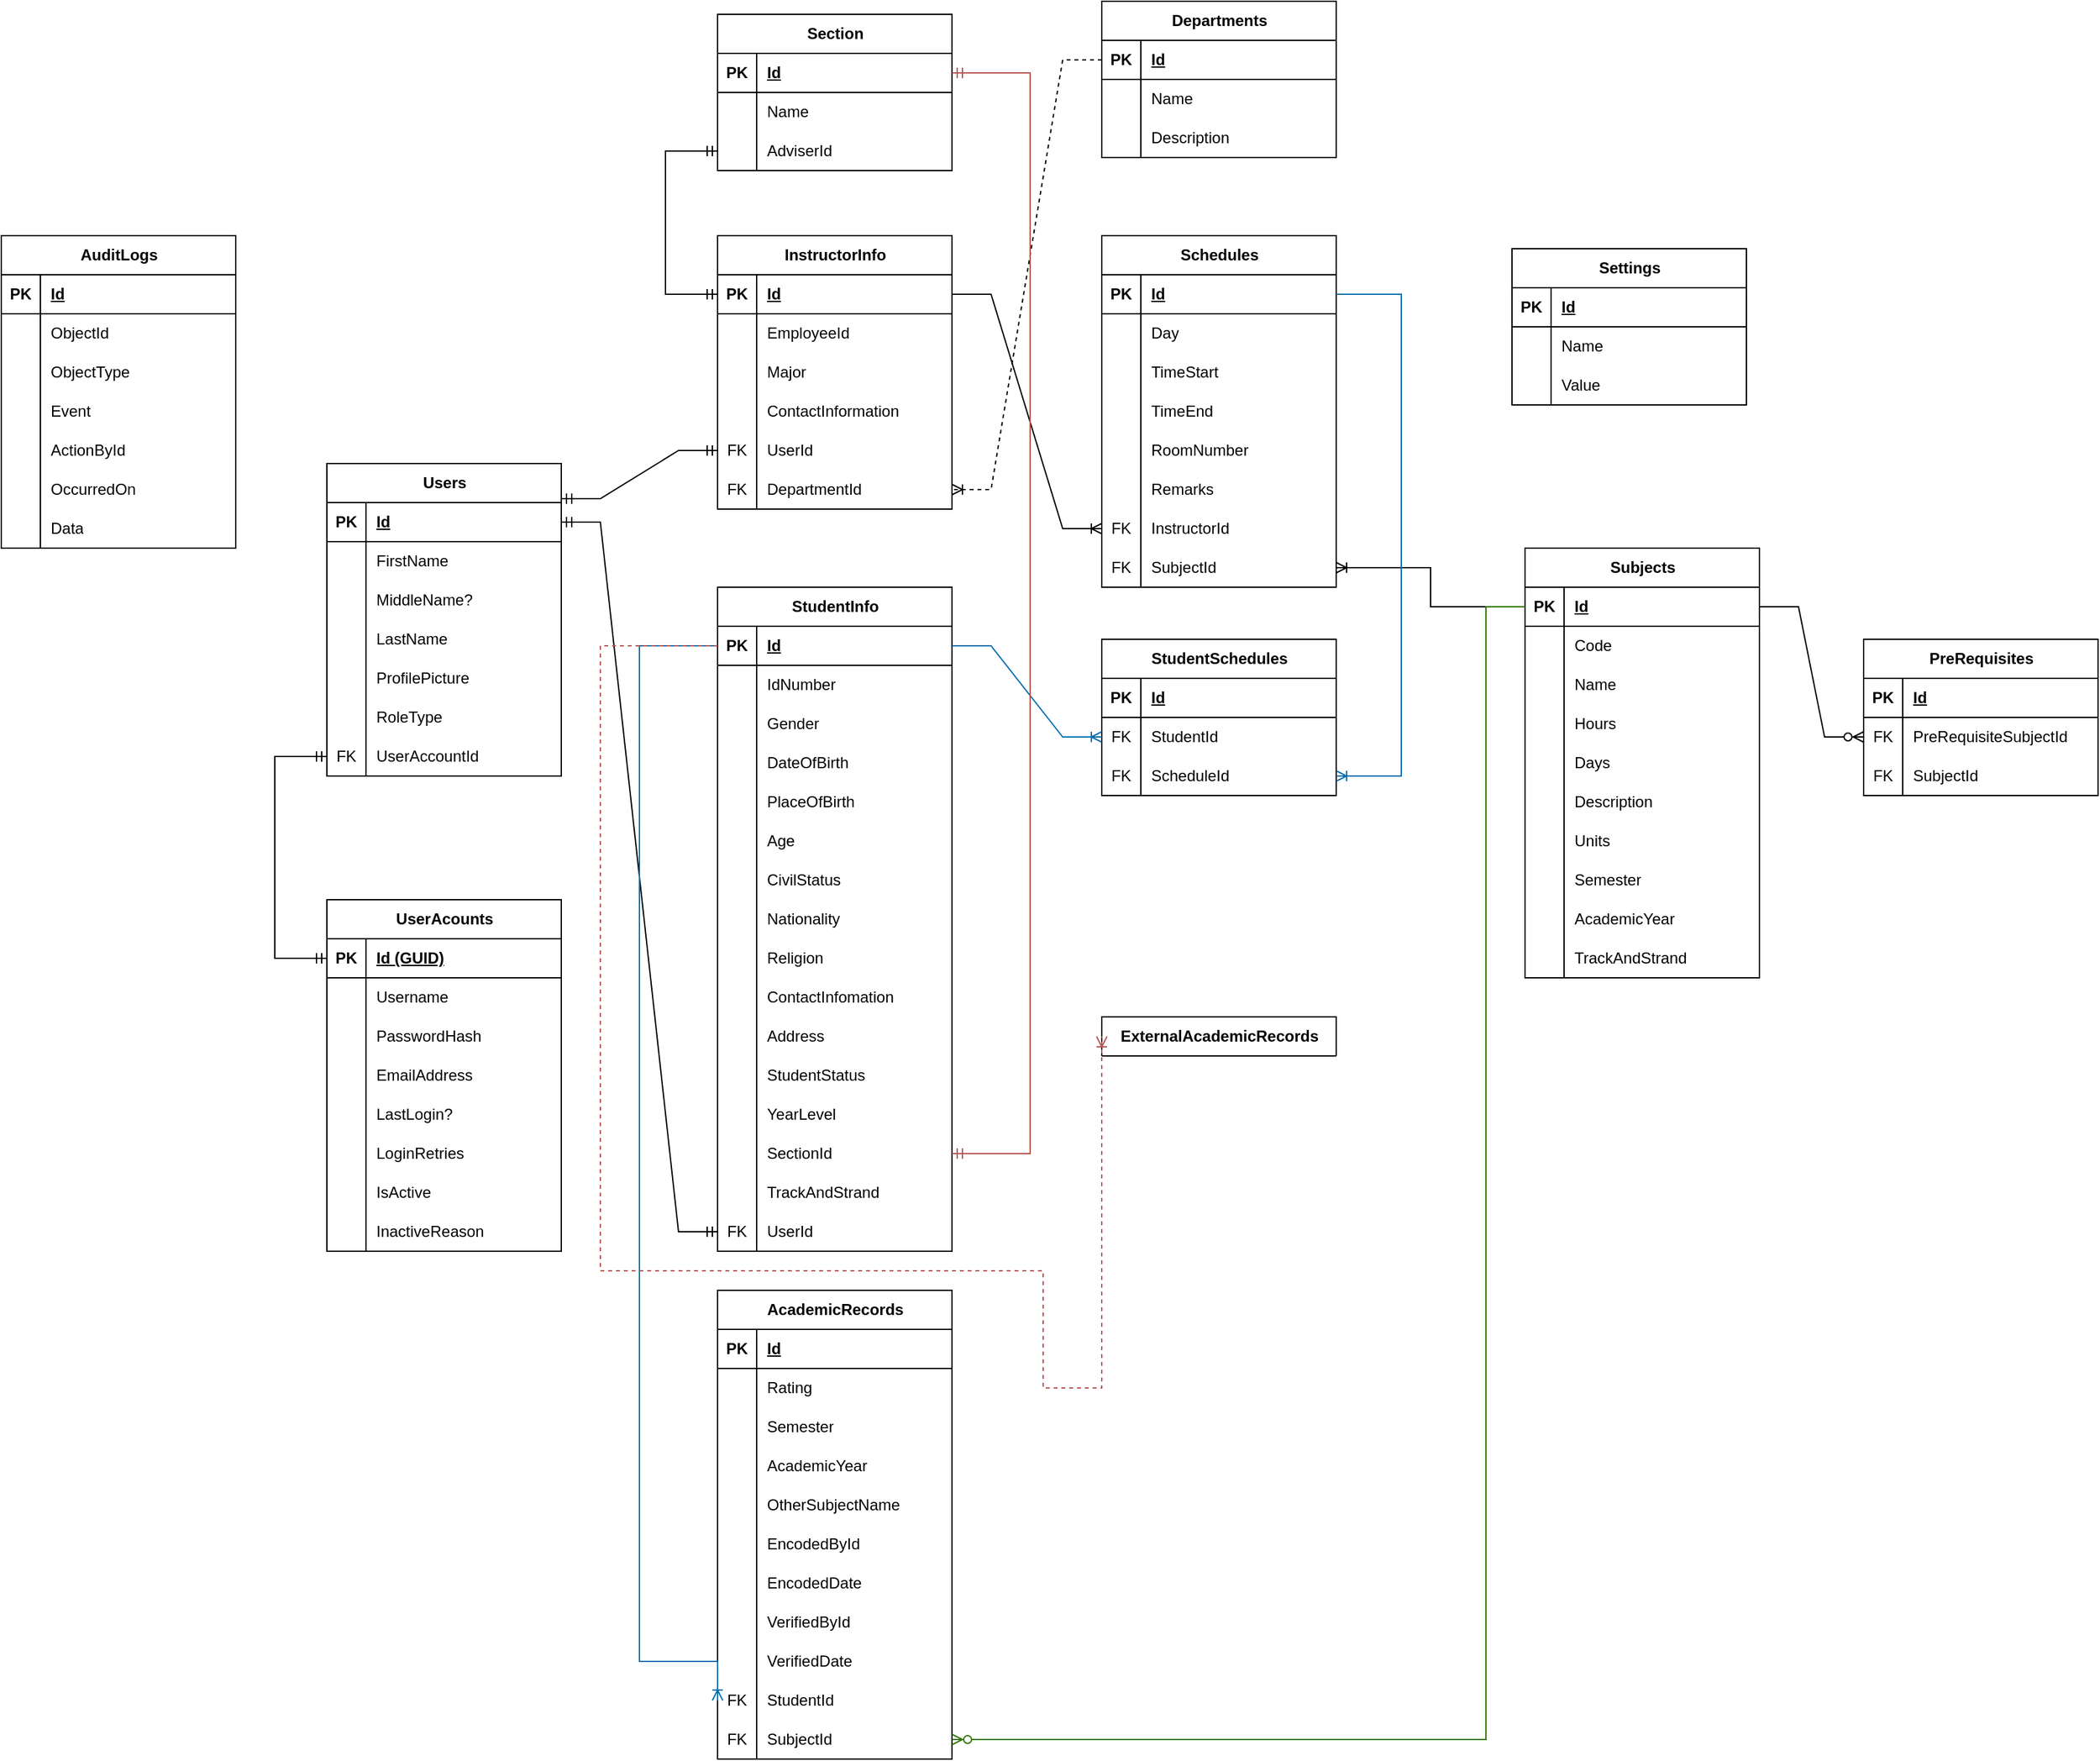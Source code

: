 <mxfile version="24.7.17">
  <diagram id="R2lEEEUBdFMjLlhIrx00" name="Page-1">
    <mxGraphModel dx="743" dy="938" grid="1" gridSize="10" guides="1" tooltips="1" connect="1" arrows="1" fold="1" page="1" pageScale="1" pageWidth="850" pageHeight="1100" math="0" shadow="0" extFonts="Permanent Marker^https://fonts.googleapis.com/css?family=Permanent+Marker">
      <root>
        <mxCell id="0" />
        <mxCell id="1" parent="0" />
        <mxCell id="GEEwR_ky_IDX-PQtDy4O-215" value="UserAcounts" style="shape=table;startSize=30;container=1;collapsible=1;childLayout=tableLayout;fixedRows=1;rowLines=0;fontStyle=1;align=center;resizeLast=1;html=1;" parent="1" vertex="1">
          <mxGeometry x="1530" y="810" width="180" height="270" as="geometry" />
        </mxCell>
        <mxCell id="GEEwR_ky_IDX-PQtDy4O-216" value="" style="shape=tableRow;horizontal=0;startSize=0;swimlaneHead=0;swimlaneBody=0;fillColor=none;collapsible=0;dropTarget=0;points=[[0,0.5],[1,0.5]];portConstraint=eastwest;top=0;left=0;right=0;bottom=1;" parent="GEEwR_ky_IDX-PQtDy4O-215" vertex="1">
          <mxGeometry y="30" width="180" height="30" as="geometry" />
        </mxCell>
        <mxCell id="GEEwR_ky_IDX-PQtDy4O-217" value="PK" style="shape=partialRectangle;connectable=0;fillColor=none;top=0;left=0;bottom=0;right=0;fontStyle=1;overflow=hidden;whiteSpace=wrap;html=1;" parent="GEEwR_ky_IDX-PQtDy4O-216" vertex="1">
          <mxGeometry width="30" height="30" as="geometry">
            <mxRectangle width="30" height="30" as="alternateBounds" />
          </mxGeometry>
        </mxCell>
        <mxCell id="GEEwR_ky_IDX-PQtDy4O-218" value="Id (GUID)" style="shape=partialRectangle;connectable=0;fillColor=none;top=0;left=0;bottom=0;right=0;align=left;spacingLeft=6;fontStyle=5;overflow=hidden;whiteSpace=wrap;html=1;" parent="GEEwR_ky_IDX-PQtDy4O-216" vertex="1">
          <mxGeometry x="30" width="150" height="30" as="geometry">
            <mxRectangle width="150" height="30" as="alternateBounds" />
          </mxGeometry>
        </mxCell>
        <mxCell id="GEEwR_ky_IDX-PQtDy4O-219" value="" style="shape=tableRow;horizontal=0;startSize=0;swimlaneHead=0;swimlaneBody=0;fillColor=none;collapsible=0;dropTarget=0;points=[[0,0.5],[1,0.5]];portConstraint=eastwest;top=0;left=0;right=0;bottom=0;" parent="GEEwR_ky_IDX-PQtDy4O-215" vertex="1">
          <mxGeometry y="60" width="180" height="30" as="geometry" />
        </mxCell>
        <mxCell id="GEEwR_ky_IDX-PQtDy4O-220" value="" style="shape=partialRectangle;connectable=0;fillColor=none;top=0;left=0;bottom=0;right=0;editable=1;overflow=hidden;whiteSpace=wrap;html=1;" parent="GEEwR_ky_IDX-PQtDy4O-219" vertex="1">
          <mxGeometry width="30" height="30" as="geometry">
            <mxRectangle width="30" height="30" as="alternateBounds" />
          </mxGeometry>
        </mxCell>
        <mxCell id="GEEwR_ky_IDX-PQtDy4O-221" value="Username" style="shape=partialRectangle;connectable=0;fillColor=none;top=0;left=0;bottom=0;right=0;align=left;spacingLeft=6;overflow=hidden;whiteSpace=wrap;html=1;" parent="GEEwR_ky_IDX-PQtDy4O-219" vertex="1">
          <mxGeometry x="30" width="150" height="30" as="geometry">
            <mxRectangle width="150" height="30" as="alternateBounds" />
          </mxGeometry>
        </mxCell>
        <mxCell id="KkO7uYDJYD_tDK28gAdk-10" value="" style="shape=tableRow;horizontal=0;startSize=0;swimlaneHead=0;swimlaneBody=0;fillColor=none;collapsible=0;dropTarget=0;points=[[0,0.5],[1,0.5]];portConstraint=eastwest;top=0;left=0;right=0;bottom=0;" parent="GEEwR_ky_IDX-PQtDy4O-215" vertex="1">
          <mxGeometry y="90" width="180" height="30" as="geometry" />
        </mxCell>
        <mxCell id="KkO7uYDJYD_tDK28gAdk-11" value="" style="shape=partialRectangle;connectable=0;fillColor=none;top=0;left=0;bottom=0;right=0;editable=1;overflow=hidden;whiteSpace=wrap;html=1;" parent="KkO7uYDJYD_tDK28gAdk-10" vertex="1">
          <mxGeometry width="30" height="30" as="geometry">
            <mxRectangle width="30" height="30" as="alternateBounds" />
          </mxGeometry>
        </mxCell>
        <mxCell id="KkO7uYDJYD_tDK28gAdk-12" value="PasswordHash" style="shape=partialRectangle;connectable=0;fillColor=none;top=0;left=0;bottom=0;right=0;align=left;spacingLeft=6;overflow=hidden;whiteSpace=wrap;html=1;" parent="KkO7uYDJYD_tDK28gAdk-10" vertex="1">
          <mxGeometry x="30" width="150" height="30" as="geometry">
            <mxRectangle width="150" height="30" as="alternateBounds" />
          </mxGeometry>
        </mxCell>
        <mxCell id="KkO7uYDJYD_tDK28gAdk-1" value="" style="shape=tableRow;horizontal=0;startSize=0;swimlaneHead=0;swimlaneBody=0;fillColor=none;collapsible=0;dropTarget=0;points=[[0,0.5],[1,0.5]];portConstraint=eastwest;top=0;left=0;right=0;bottom=0;" parent="GEEwR_ky_IDX-PQtDy4O-215" vertex="1">
          <mxGeometry y="120" width="180" height="30" as="geometry" />
        </mxCell>
        <mxCell id="KkO7uYDJYD_tDK28gAdk-2" value="" style="shape=partialRectangle;connectable=0;fillColor=none;top=0;left=0;bottom=0;right=0;editable=1;overflow=hidden;whiteSpace=wrap;html=1;" parent="KkO7uYDJYD_tDK28gAdk-1" vertex="1">
          <mxGeometry width="30" height="30" as="geometry">
            <mxRectangle width="30" height="30" as="alternateBounds" />
          </mxGeometry>
        </mxCell>
        <mxCell id="KkO7uYDJYD_tDK28gAdk-3" value="EmailAddress" style="shape=partialRectangle;connectable=0;fillColor=none;top=0;left=0;bottom=0;right=0;align=left;spacingLeft=6;overflow=hidden;whiteSpace=wrap;html=1;" parent="KkO7uYDJYD_tDK28gAdk-1" vertex="1">
          <mxGeometry x="30" width="150" height="30" as="geometry">
            <mxRectangle width="150" height="30" as="alternateBounds" />
          </mxGeometry>
        </mxCell>
        <mxCell id="GEEwR_ky_IDX-PQtDy4O-222" value="" style="shape=tableRow;horizontal=0;startSize=0;swimlaneHead=0;swimlaneBody=0;fillColor=none;collapsible=0;dropTarget=0;points=[[0,0.5],[1,0.5]];portConstraint=eastwest;top=0;left=0;right=0;bottom=0;" parent="GEEwR_ky_IDX-PQtDy4O-215" vertex="1">
          <mxGeometry y="150" width="180" height="30" as="geometry" />
        </mxCell>
        <mxCell id="GEEwR_ky_IDX-PQtDy4O-223" value="" style="shape=partialRectangle;connectable=0;fillColor=none;top=0;left=0;bottom=0;right=0;editable=1;overflow=hidden;whiteSpace=wrap;html=1;" parent="GEEwR_ky_IDX-PQtDy4O-222" vertex="1">
          <mxGeometry width="30" height="30" as="geometry">
            <mxRectangle width="30" height="30" as="alternateBounds" />
          </mxGeometry>
        </mxCell>
        <mxCell id="GEEwR_ky_IDX-PQtDy4O-224" value="LastLogin?" style="shape=partialRectangle;connectable=0;fillColor=none;top=0;left=0;bottom=0;right=0;align=left;spacingLeft=6;overflow=hidden;whiteSpace=wrap;html=1;" parent="GEEwR_ky_IDX-PQtDy4O-222" vertex="1">
          <mxGeometry x="30" width="150" height="30" as="geometry">
            <mxRectangle width="150" height="30" as="alternateBounds" />
          </mxGeometry>
        </mxCell>
        <mxCell id="GEEwR_ky_IDX-PQtDy4O-234" value="" style="shape=tableRow;horizontal=0;startSize=0;swimlaneHead=0;swimlaneBody=0;fillColor=none;collapsible=0;dropTarget=0;points=[[0,0.5],[1,0.5]];portConstraint=eastwest;top=0;left=0;right=0;bottom=0;" parent="GEEwR_ky_IDX-PQtDy4O-215" vertex="1">
          <mxGeometry y="180" width="180" height="30" as="geometry" />
        </mxCell>
        <mxCell id="GEEwR_ky_IDX-PQtDy4O-235" value="" style="shape=partialRectangle;connectable=0;fillColor=none;top=0;left=0;bottom=0;right=0;editable=1;overflow=hidden;whiteSpace=wrap;html=1;" parent="GEEwR_ky_IDX-PQtDy4O-234" vertex="1">
          <mxGeometry width="30" height="30" as="geometry">
            <mxRectangle width="30" height="30" as="alternateBounds" />
          </mxGeometry>
        </mxCell>
        <mxCell id="GEEwR_ky_IDX-PQtDy4O-236" value="LoginRetries" style="shape=partialRectangle;connectable=0;fillColor=none;top=0;left=0;bottom=0;right=0;align=left;spacingLeft=6;overflow=hidden;whiteSpace=wrap;html=1;" parent="GEEwR_ky_IDX-PQtDy4O-234" vertex="1">
          <mxGeometry x="30" width="150" height="30" as="geometry">
            <mxRectangle width="150" height="30" as="alternateBounds" />
          </mxGeometry>
        </mxCell>
        <mxCell id="GEEwR_ky_IDX-PQtDy4O-240" value="" style="shape=tableRow;horizontal=0;startSize=0;swimlaneHead=0;swimlaneBody=0;fillColor=none;collapsible=0;dropTarget=0;points=[[0,0.5],[1,0.5]];portConstraint=eastwest;top=0;left=0;right=0;bottom=0;" parent="GEEwR_ky_IDX-PQtDy4O-215" vertex="1">
          <mxGeometry y="210" width="180" height="30" as="geometry" />
        </mxCell>
        <mxCell id="GEEwR_ky_IDX-PQtDy4O-241" value="" style="shape=partialRectangle;connectable=0;fillColor=none;top=0;left=0;bottom=0;right=0;editable=1;overflow=hidden;whiteSpace=wrap;html=1;" parent="GEEwR_ky_IDX-PQtDy4O-240" vertex="1">
          <mxGeometry width="30" height="30" as="geometry">
            <mxRectangle width="30" height="30" as="alternateBounds" />
          </mxGeometry>
        </mxCell>
        <mxCell id="GEEwR_ky_IDX-PQtDy4O-242" value="IsActive" style="shape=partialRectangle;connectable=0;fillColor=none;top=0;left=0;bottom=0;right=0;align=left;spacingLeft=6;overflow=hidden;whiteSpace=wrap;html=1;" parent="GEEwR_ky_IDX-PQtDy4O-240" vertex="1">
          <mxGeometry x="30" width="150" height="30" as="geometry">
            <mxRectangle width="150" height="30" as="alternateBounds" />
          </mxGeometry>
        </mxCell>
        <mxCell id="GEEwR_ky_IDX-PQtDy4O-243" value="" style="shape=tableRow;horizontal=0;startSize=0;swimlaneHead=0;swimlaneBody=0;fillColor=none;collapsible=0;dropTarget=0;points=[[0,0.5],[1,0.5]];portConstraint=eastwest;top=0;left=0;right=0;bottom=0;" parent="GEEwR_ky_IDX-PQtDy4O-215" vertex="1">
          <mxGeometry y="240" width="180" height="30" as="geometry" />
        </mxCell>
        <mxCell id="GEEwR_ky_IDX-PQtDy4O-244" value="" style="shape=partialRectangle;connectable=0;fillColor=none;top=0;left=0;bottom=0;right=0;editable=1;overflow=hidden;whiteSpace=wrap;html=1;" parent="GEEwR_ky_IDX-PQtDy4O-243" vertex="1">
          <mxGeometry width="30" height="30" as="geometry">
            <mxRectangle width="30" height="30" as="alternateBounds" />
          </mxGeometry>
        </mxCell>
        <mxCell id="GEEwR_ky_IDX-PQtDy4O-245" value="InactiveReason" style="shape=partialRectangle;connectable=0;fillColor=none;top=0;left=0;bottom=0;right=0;align=left;spacingLeft=6;overflow=hidden;whiteSpace=wrap;html=1;" parent="GEEwR_ky_IDX-PQtDy4O-243" vertex="1">
          <mxGeometry x="30" width="150" height="30" as="geometry">
            <mxRectangle width="150" height="30" as="alternateBounds" />
          </mxGeometry>
        </mxCell>
        <mxCell id="GEEwR_ky_IDX-PQtDy4O-247" value="Users" style="shape=table;startSize=30;container=1;collapsible=1;childLayout=tableLayout;fixedRows=1;rowLines=0;fontStyle=1;align=center;resizeLast=1;html=1;" parent="1" vertex="1">
          <mxGeometry x="1530" y="475" width="180" height="240" as="geometry" />
        </mxCell>
        <mxCell id="GEEwR_ky_IDX-PQtDy4O-248" value="" style="shape=tableRow;horizontal=0;startSize=0;swimlaneHead=0;swimlaneBody=0;fillColor=none;collapsible=0;dropTarget=0;points=[[0,0.5],[1,0.5]];portConstraint=eastwest;top=0;left=0;right=0;bottom=1;" parent="GEEwR_ky_IDX-PQtDy4O-247" vertex="1">
          <mxGeometry y="30" width="180" height="30" as="geometry" />
        </mxCell>
        <mxCell id="GEEwR_ky_IDX-PQtDy4O-249" value="PK" style="shape=partialRectangle;connectable=0;fillColor=none;top=0;left=0;bottom=0;right=0;fontStyle=1;overflow=hidden;whiteSpace=wrap;html=1;" parent="GEEwR_ky_IDX-PQtDy4O-248" vertex="1">
          <mxGeometry width="30" height="30" as="geometry">
            <mxRectangle width="30" height="30" as="alternateBounds" />
          </mxGeometry>
        </mxCell>
        <mxCell id="GEEwR_ky_IDX-PQtDy4O-250" value="Id" style="shape=partialRectangle;connectable=0;fillColor=none;top=0;left=0;bottom=0;right=0;align=left;spacingLeft=6;fontStyle=5;overflow=hidden;whiteSpace=wrap;html=1;" parent="GEEwR_ky_IDX-PQtDy4O-248" vertex="1">
          <mxGeometry x="30" width="150" height="30" as="geometry">
            <mxRectangle width="150" height="30" as="alternateBounds" />
          </mxGeometry>
        </mxCell>
        <mxCell id="GEEwR_ky_IDX-PQtDy4O-251" value="" style="shape=tableRow;horizontal=0;startSize=0;swimlaneHead=0;swimlaneBody=0;fillColor=none;collapsible=0;dropTarget=0;points=[[0,0.5],[1,0.5]];portConstraint=eastwest;top=0;left=0;right=0;bottom=0;" parent="GEEwR_ky_IDX-PQtDy4O-247" vertex="1">
          <mxGeometry y="60" width="180" height="30" as="geometry" />
        </mxCell>
        <mxCell id="GEEwR_ky_IDX-PQtDy4O-252" value="" style="shape=partialRectangle;connectable=0;fillColor=none;top=0;left=0;bottom=0;right=0;editable=1;overflow=hidden;whiteSpace=wrap;html=1;" parent="GEEwR_ky_IDX-PQtDy4O-251" vertex="1">
          <mxGeometry width="30" height="30" as="geometry">
            <mxRectangle width="30" height="30" as="alternateBounds" />
          </mxGeometry>
        </mxCell>
        <mxCell id="GEEwR_ky_IDX-PQtDy4O-253" value="FirstName" style="shape=partialRectangle;connectable=0;fillColor=none;top=0;left=0;bottom=0;right=0;align=left;spacingLeft=6;overflow=hidden;whiteSpace=wrap;html=1;" parent="GEEwR_ky_IDX-PQtDy4O-251" vertex="1">
          <mxGeometry x="30" width="150" height="30" as="geometry">
            <mxRectangle width="150" height="30" as="alternateBounds" />
          </mxGeometry>
        </mxCell>
        <mxCell id="GEEwR_ky_IDX-PQtDy4O-257" value="" style="shape=tableRow;horizontal=0;startSize=0;swimlaneHead=0;swimlaneBody=0;fillColor=none;collapsible=0;dropTarget=0;points=[[0,0.5],[1,0.5]];portConstraint=eastwest;top=0;left=0;right=0;bottom=0;" parent="GEEwR_ky_IDX-PQtDy4O-247" vertex="1">
          <mxGeometry y="90" width="180" height="30" as="geometry" />
        </mxCell>
        <mxCell id="GEEwR_ky_IDX-PQtDy4O-258" value="" style="shape=partialRectangle;connectable=0;fillColor=none;top=0;left=0;bottom=0;right=0;editable=1;overflow=hidden;whiteSpace=wrap;html=1;" parent="GEEwR_ky_IDX-PQtDy4O-257" vertex="1">
          <mxGeometry width="30" height="30" as="geometry">
            <mxRectangle width="30" height="30" as="alternateBounds" />
          </mxGeometry>
        </mxCell>
        <mxCell id="GEEwR_ky_IDX-PQtDy4O-259" value="MiddleName?" style="shape=partialRectangle;connectable=0;fillColor=none;top=0;left=0;bottom=0;right=0;align=left;spacingLeft=6;overflow=hidden;whiteSpace=wrap;html=1;" parent="GEEwR_ky_IDX-PQtDy4O-257" vertex="1">
          <mxGeometry x="30" width="150" height="30" as="geometry">
            <mxRectangle width="150" height="30" as="alternateBounds" />
          </mxGeometry>
        </mxCell>
        <mxCell id="GEEwR_ky_IDX-PQtDy4O-254" value="" style="shape=tableRow;horizontal=0;startSize=0;swimlaneHead=0;swimlaneBody=0;fillColor=none;collapsible=0;dropTarget=0;points=[[0,0.5],[1,0.5]];portConstraint=eastwest;top=0;left=0;right=0;bottom=0;" parent="GEEwR_ky_IDX-PQtDy4O-247" vertex="1">
          <mxGeometry y="120" width="180" height="30" as="geometry" />
        </mxCell>
        <mxCell id="GEEwR_ky_IDX-PQtDy4O-255" value="" style="shape=partialRectangle;connectable=0;fillColor=none;top=0;left=0;bottom=0;right=0;editable=1;overflow=hidden;whiteSpace=wrap;html=1;" parent="GEEwR_ky_IDX-PQtDy4O-254" vertex="1">
          <mxGeometry width="30" height="30" as="geometry">
            <mxRectangle width="30" height="30" as="alternateBounds" />
          </mxGeometry>
        </mxCell>
        <mxCell id="GEEwR_ky_IDX-PQtDy4O-256" value="LastName" style="shape=partialRectangle;connectable=0;fillColor=none;top=0;left=0;bottom=0;right=0;align=left;spacingLeft=6;overflow=hidden;whiteSpace=wrap;html=1;" parent="GEEwR_ky_IDX-PQtDy4O-254" vertex="1">
          <mxGeometry x="30" width="150" height="30" as="geometry">
            <mxRectangle width="150" height="30" as="alternateBounds" />
          </mxGeometry>
        </mxCell>
        <mxCell id="GEEwR_ky_IDX-PQtDy4O-330" value="" style="shape=tableRow;horizontal=0;startSize=0;swimlaneHead=0;swimlaneBody=0;fillColor=none;collapsible=0;dropTarget=0;points=[[0,0.5],[1,0.5]];portConstraint=eastwest;top=0;left=0;right=0;bottom=0;" parent="GEEwR_ky_IDX-PQtDy4O-247" vertex="1">
          <mxGeometry y="150" width="180" height="30" as="geometry" />
        </mxCell>
        <mxCell id="GEEwR_ky_IDX-PQtDy4O-331" value="" style="shape=partialRectangle;connectable=0;fillColor=none;top=0;left=0;bottom=0;right=0;editable=1;overflow=hidden;whiteSpace=wrap;html=1;" parent="GEEwR_ky_IDX-PQtDy4O-330" vertex="1">
          <mxGeometry width="30" height="30" as="geometry">
            <mxRectangle width="30" height="30" as="alternateBounds" />
          </mxGeometry>
        </mxCell>
        <mxCell id="GEEwR_ky_IDX-PQtDy4O-332" value="ProfilePicture" style="shape=partialRectangle;connectable=0;fillColor=none;top=0;left=0;bottom=0;right=0;align=left;spacingLeft=6;overflow=hidden;whiteSpace=wrap;html=1;" parent="GEEwR_ky_IDX-PQtDy4O-330" vertex="1">
          <mxGeometry x="30" width="150" height="30" as="geometry">
            <mxRectangle width="150" height="30" as="alternateBounds" />
          </mxGeometry>
        </mxCell>
        <mxCell id="GEEwR_ky_IDX-PQtDy4O-260" value="" style="shape=tableRow;horizontal=0;startSize=0;swimlaneHead=0;swimlaneBody=0;fillColor=none;collapsible=0;dropTarget=0;points=[[0,0.5],[1,0.5]];portConstraint=eastwest;top=0;left=0;right=0;bottom=0;" parent="GEEwR_ky_IDX-PQtDy4O-247" vertex="1">
          <mxGeometry y="180" width="180" height="30" as="geometry" />
        </mxCell>
        <mxCell id="GEEwR_ky_IDX-PQtDy4O-261" value="" style="shape=partialRectangle;connectable=0;fillColor=none;top=0;left=0;bottom=0;right=0;editable=1;overflow=hidden;whiteSpace=wrap;html=1;" parent="GEEwR_ky_IDX-PQtDy4O-260" vertex="1">
          <mxGeometry width="30" height="30" as="geometry">
            <mxRectangle width="30" height="30" as="alternateBounds" />
          </mxGeometry>
        </mxCell>
        <mxCell id="GEEwR_ky_IDX-PQtDy4O-262" value="RoleType" style="shape=partialRectangle;connectable=0;fillColor=none;top=0;left=0;bottom=0;right=0;align=left;spacingLeft=6;overflow=hidden;whiteSpace=wrap;html=1;" parent="GEEwR_ky_IDX-PQtDy4O-260" vertex="1">
          <mxGeometry x="30" width="150" height="30" as="geometry">
            <mxRectangle width="150" height="30" as="alternateBounds" />
          </mxGeometry>
        </mxCell>
        <mxCell id="GEEwR_ky_IDX-PQtDy4O-263" value="" style="shape=tableRow;horizontal=0;startSize=0;swimlaneHead=0;swimlaneBody=0;fillColor=none;collapsible=0;dropTarget=0;points=[[0,0.5],[1,0.5]];portConstraint=eastwest;top=0;left=0;right=0;bottom=0;" parent="GEEwR_ky_IDX-PQtDy4O-247" vertex="1">
          <mxGeometry y="210" width="180" height="30" as="geometry" />
        </mxCell>
        <mxCell id="GEEwR_ky_IDX-PQtDy4O-264" value="FK" style="shape=partialRectangle;connectable=0;fillColor=none;top=0;left=0;bottom=0;right=0;editable=1;overflow=hidden;whiteSpace=wrap;html=1;" parent="GEEwR_ky_IDX-PQtDy4O-263" vertex="1">
          <mxGeometry width="30" height="30" as="geometry">
            <mxRectangle width="30" height="30" as="alternateBounds" />
          </mxGeometry>
        </mxCell>
        <mxCell id="GEEwR_ky_IDX-PQtDy4O-265" value="UserAccountId" style="shape=partialRectangle;connectable=0;fillColor=none;top=0;left=0;bottom=0;right=0;align=left;spacingLeft=6;overflow=hidden;whiteSpace=wrap;html=1;" parent="GEEwR_ky_IDX-PQtDy4O-263" vertex="1">
          <mxGeometry x="30" width="150" height="30" as="geometry">
            <mxRectangle width="150" height="30" as="alternateBounds" />
          </mxGeometry>
        </mxCell>
        <mxCell id="GEEwR_ky_IDX-PQtDy4O-266" value="InstructorInfo" style="shape=table;startSize=30;container=1;collapsible=1;childLayout=tableLayout;fixedRows=1;rowLines=0;fontStyle=1;align=center;resizeLast=1;html=1;" parent="1" vertex="1">
          <mxGeometry x="1830" y="300" width="180" height="210" as="geometry" />
        </mxCell>
        <mxCell id="GEEwR_ky_IDX-PQtDy4O-267" value="" style="shape=tableRow;horizontal=0;startSize=0;swimlaneHead=0;swimlaneBody=0;fillColor=none;collapsible=0;dropTarget=0;points=[[0,0.5],[1,0.5]];portConstraint=eastwest;top=0;left=0;right=0;bottom=1;" parent="GEEwR_ky_IDX-PQtDy4O-266" vertex="1">
          <mxGeometry y="30" width="180" height="30" as="geometry" />
        </mxCell>
        <mxCell id="GEEwR_ky_IDX-PQtDy4O-268" value="PK" style="shape=partialRectangle;connectable=0;fillColor=none;top=0;left=0;bottom=0;right=0;fontStyle=1;overflow=hidden;whiteSpace=wrap;html=1;" parent="GEEwR_ky_IDX-PQtDy4O-267" vertex="1">
          <mxGeometry width="30" height="30" as="geometry">
            <mxRectangle width="30" height="30" as="alternateBounds" />
          </mxGeometry>
        </mxCell>
        <mxCell id="GEEwR_ky_IDX-PQtDy4O-269" value="Id" style="shape=partialRectangle;connectable=0;fillColor=none;top=0;left=0;bottom=0;right=0;align=left;spacingLeft=6;fontStyle=5;overflow=hidden;whiteSpace=wrap;html=1;" parent="GEEwR_ky_IDX-PQtDy4O-267" vertex="1">
          <mxGeometry x="30" width="150" height="30" as="geometry">
            <mxRectangle width="150" height="30" as="alternateBounds" />
          </mxGeometry>
        </mxCell>
        <mxCell id="GEEwR_ky_IDX-PQtDy4O-270" value="" style="shape=tableRow;horizontal=0;startSize=0;swimlaneHead=0;swimlaneBody=0;fillColor=none;collapsible=0;dropTarget=0;points=[[0,0.5],[1,0.5]];portConstraint=eastwest;top=0;left=0;right=0;bottom=0;" parent="GEEwR_ky_IDX-PQtDy4O-266" vertex="1">
          <mxGeometry y="60" width="180" height="30" as="geometry" />
        </mxCell>
        <mxCell id="GEEwR_ky_IDX-PQtDy4O-271" value="" style="shape=partialRectangle;connectable=0;fillColor=none;top=0;left=0;bottom=0;right=0;editable=1;overflow=hidden;whiteSpace=wrap;html=1;" parent="GEEwR_ky_IDX-PQtDy4O-270" vertex="1">
          <mxGeometry width="30" height="30" as="geometry">
            <mxRectangle width="30" height="30" as="alternateBounds" />
          </mxGeometry>
        </mxCell>
        <mxCell id="GEEwR_ky_IDX-PQtDy4O-272" value="EmployeeId" style="shape=partialRectangle;connectable=0;fillColor=none;top=0;left=0;bottom=0;right=0;align=left;spacingLeft=6;overflow=hidden;whiteSpace=wrap;html=1;" parent="GEEwR_ky_IDX-PQtDy4O-270" vertex="1">
          <mxGeometry x="30" width="150" height="30" as="geometry">
            <mxRectangle width="150" height="30" as="alternateBounds" />
          </mxGeometry>
        </mxCell>
        <mxCell id="GEEwR_ky_IDX-PQtDy4O-273" value="" style="shape=tableRow;horizontal=0;startSize=0;swimlaneHead=0;swimlaneBody=0;fillColor=none;collapsible=0;dropTarget=0;points=[[0,0.5],[1,0.5]];portConstraint=eastwest;top=0;left=0;right=0;bottom=0;" parent="GEEwR_ky_IDX-PQtDy4O-266" vertex="1">
          <mxGeometry y="90" width="180" height="30" as="geometry" />
        </mxCell>
        <mxCell id="GEEwR_ky_IDX-PQtDy4O-274" value="" style="shape=partialRectangle;connectable=0;fillColor=none;top=0;left=0;bottom=0;right=0;editable=1;overflow=hidden;whiteSpace=wrap;html=1;" parent="GEEwR_ky_IDX-PQtDy4O-273" vertex="1">
          <mxGeometry width="30" height="30" as="geometry">
            <mxRectangle width="30" height="30" as="alternateBounds" />
          </mxGeometry>
        </mxCell>
        <mxCell id="GEEwR_ky_IDX-PQtDy4O-275" value="Major" style="shape=partialRectangle;connectable=0;fillColor=none;top=0;left=0;bottom=0;right=0;align=left;spacingLeft=6;overflow=hidden;whiteSpace=wrap;html=1;" parent="GEEwR_ky_IDX-PQtDy4O-273" vertex="1">
          <mxGeometry x="30" width="150" height="30" as="geometry">
            <mxRectangle width="150" height="30" as="alternateBounds" />
          </mxGeometry>
        </mxCell>
        <mxCell id="GEEwR_ky_IDX-PQtDy4O-276" value="" style="shape=tableRow;horizontal=0;startSize=0;swimlaneHead=0;swimlaneBody=0;fillColor=none;collapsible=0;dropTarget=0;points=[[0,0.5],[1,0.5]];portConstraint=eastwest;top=0;left=0;right=0;bottom=0;" parent="GEEwR_ky_IDX-PQtDy4O-266" vertex="1">
          <mxGeometry y="120" width="180" height="30" as="geometry" />
        </mxCell>
        <mxCell id="GEEwR_ky_IDX-PQtDy4O-277" value="" style="shape=partialRectangle;connectable=0;fillColor=none;top=0;left=0;bottom=0;right=0;editable=1;overflow=hidden;whiteSpace=wrap;html=1;" parent="GEEwR_ky_IDX-PQtDy4O-276" vertex="1">
          <mxGeometry width="30" height="30" as="geometry">
            <mxRectangle width="30" height="30" as="alternateBounds" />
          </mxGeometry>
        </mxCell>
        <mxCell id="GEEwR_ky_IDX-PQtDy4O-278" value="ContactInformation" style="shape=partialRectangle;connectable=0;fillColor=none;top=0;left=0;bottom=0;right=0;align=left;spacingLeft=6;overflow=hidden;whiteSpace=wrap;html=1;" parent="GEEwR_ky_IDX-PQtDy4O-276" vertex="1">
          <mxGeometry x="30" width="150" height="30" as="geometry">
            <mxRectangle width="150" height="30" as="alternateBounds" />
          </mxGeometry>
        </mxCell>
        <mxCell id="GEEwR_ky_IDX-PQtDy4O-295" value="" style="shape=tableRow;horizontal=0;startSize=0;swimlaneHead=0;swimlaneBody=0;fillColor=none;collapsible=0;dropTarget=0;points=[[0,0.5],[1,0.5]];portConstraint=eastwest;top=0;left=0;right=0;bottom=0;" parent="GEEwR_ky_IDX-PQtDy4O-266" vertex="1">
          <mxGeometry y="150" width="180" height="30" as="geometry" />
        </mxCell>
        <mxCell id="GEEwR_ky_IDX-PQtDy4O-296" value="FK" style="shape=partialRectangle;connectable=0;fillColor=none;top=0;left=0;bottom=0;right=0;editable=1;overflow=hidden;whiteSpace=wrap;html=1;" parent="GEEwR_ky_IDX-PQtDy4O-295" vertex="1">
          <mxGeometry width="30" height="30" as="geometry">
            <mxRectangle width="30" height="30" as="alternateBounds" />
          </mxGeometry>
        </mxCell>
        <mxCell id="GEEwR_ky_IDX-PQtDy4O-297" value="UserId" style="shape=partialRectangle;connectable=0;fillColor=none;top=0;left=0;bottom=0;right=0;align=left;spacingLeft=6;overflow=hidden;whiteSpace=wrap;html=1;" parent="GEEwR_ky_IDX-PQtDy4O-295" vertex="1">
          <mxGeometry x="30" width="150" height="30" as="geometry">
            <mxRectangle width="150" height="30" as="alternateBounds" />
          </mxGeometry>
        </mxCell>
        <mxCell id="GEEwR_ky_IDX-PQtDy4O-390" value="" style="shape=tableRow;horizontal=0;startSize=0;swimlaneHead=0;swimlaneBody=0;fillColor=none;collapsible=0;dropTarget=0;points=[[0,0.5],[1,0.5]];portConstraint=eastwest;top=0;left=0;right=0;bottom=0;" parent="GEEwR_ky_IDX-PQtDy4O-266" vertex="1">
          <mxGeometry y="180" width="180" height="30" as="geometry" />
        </mxCell>
        <mxCell id="GEEwR_ky_IDX-PQtDy4O-391" value="FK" style="shape=partialRectangle;connectable=0;fillColor=none;top=0;left=0;bottom=0;right=0;editable=1;overflow=hidden;whiteSpace=wrap;html=1;" parent="GEEwR_ky_IDX-PQtDy4O-390" vertex="1">
          <mxGeometry width="30" height="30" as="geometry">
            <mxRectangle width="30" height="30" as="alternateBounds" />
          </mxGeometry>
        </mxCell>
        <mxCell id="GEEwR_ky_IDX-PQtDy4O-392" value="DepartmentId" style="shape=partialRectangle;connectable=0;fillColor=none;top=0;left=0;bottom=0;right=0;align=left;spacingLeft=6;overflow=hidden;whiteSpace=wrap;html=1;" parent="GEEwR_ky_IDX-PQtDy4O-390" vertex="1">
          <mxGeometry x="30" width="150" height="30" as="geometry">
            <mxRectangle width="150" height="30" as="alternateBounds" />
          </mxGeometry>
        </mxCell>
        <mxCell id="GEEwR_ky_IDX-PQtDy4O-279" value="StudentInfo" style="shape=table;startSize=30;container=1;collapsible=1;childLayout=tableLayout;fixedRows=1;rowLines=0;fontStyle=1;align=center;resizeLast=1;html=1;" parent="1" vertex="1">
          <mxGeometry x="1830" y="570" width="180" height="510" as="geometry" />
        </mxCell>
        <mxCell id="GEEwR_ky_IDX-PQtDy4O-280" value="" style="shape=tableRow;horizontal=0;startSize=0;swimlaneHead=0;swimlaneBody=0;fillColor=none;collapsible=0;dropTarget=0;points=[[0,0.5],[1,0.5]];portConstraint=eastwest;top=0;left=0;right=0;bottom=1;" parent="GEEwR_ky_IDX-PQtDy4O-279" vertex="1">
          <mxGeometry y="30" width="180" height="30" as="geometry" />
        </mxCell>
        <mxCell id="GEEwR_ky_IDX-PQtDy4O-281" value="PK" style="shape=partialRectangle;connectable=0;fillColor=none;top=0;left=0;bottom=0;right=0;fontStyle=1;overflow=hidden;whiteSpace=wrap;html=1;" parent="GEEwR_ky_IDX-PQtDy4O-280" vertex="1">
          <mxGeometry width="30" height="30" as="geometry">
            <mxRectangle width="30" height="30" as="alternateBounds" />
          </mxGeometry>
        </mxCell>
        <mxCell id="GEEwR_ky_IDX-PQtDy4O-282" value="Id" style="shape=partialRectangle;connectable=0;fillColor=none;top=0;left=0;bottom=0;right=0;align=left;spacingLeft=6;fontStyle=5;overflow=hidden;whiteSpace=wrap;html=1;" parent="GEEwR_ky_IDX-PQtDy4O-280" vertex="1">
          <mxGeometry x="30" width="150" height="30" as="geometry">
            <mxRectangle width="150" height="30" as="alternateBounds" />
          </mxGeometry>
        </mxCell>
        <mxCell id="KkO7uYDJYD_tDK28gAdk-4" value="" style="shape=tableRow;horizontal=0;startSize=0;swimlaneHead=0;swimlaneBody=0;fillColor=none;collapsible=0;dropTarget=0;points=[[0,0.5],[1,0.5]];portConstraint=eastwest;top=0;left=0;right=0;bottom=0;" parent="GEEwR_ky_IDX-PQtDy4O-279" vertex="1">
          <mxGeometry y="60" width="180" height="30" as="geometry" />
        </mxCell>
        <mxCell id="KkO7uYDJYD_tDK28gAdk-5" value="" style="shape=partialRectangle;connectable=0;fillColor=none;top=0;left=0;bottom=0;right=0;editable=1;overflow=hidden;whiteSpace=wrap;html=1;" parent="KkO7uYDJYD_tDK28gAdk-4" vertex="1">
          <mxGeometry width="30" height="30" as="geometry">
            <mxRectangle width="30" height="30" as="alternateBounds" />
          </mxGeometry>
        </mxCell>
        <mxCell id="KkO7uYDJYD_tDK28gAdk-6" value="IdNumber" style="shape=partialRectangle;connectable=0;fillColor=none;top=0;left=0;bottom=0;right=0;align=left;spacingLeft=6;overflow=hidden;whiteSpace=wrap;html=1;" parent="KkO7uYDJYD_tDK28gAdk-4" vertex="1">
          <mxGeometry x="30" width="150" height="30" as="geometry">
            <mxRectangle width="150" height="30" as="alternateBounds" />
          </mxGeometry>
        </mxCell>
        <mxCell id="GEEwR_ky_IDX-PQtDy4O-283" value="" style="shape=tableRow;horizontal=0;startSize=0;swimlaneHead=0;swimlaneBody=0;fillColor=none;collapsible=0;dropTarget=0;points=[[0,0.5],[1,0.5]];portConstraint=eastwest;top=0;left=0;right=0;bottom=0;" parent="GEEwR_ky_IDX-PQtDy4O-279" vertex="1">
          <mxGeometry y="90" width="180" height="30" as="geometry" />
        </mxCell>
        <mxCell id="GEEwR_ky_IDX-PQtDy4O-284" value="" style="shape=partialRectangle;connectable=0;fillColor=none;top=0;left=0;bottom=0;right=0;editable=1;overflow=hidden;whiteSpace=wrap;html=1;" parent="GEEwR_ky_IDX-PQtDy4O-283" vertex="1">
          <mxGeometry width="30" height="30" as="geometry">
            <mxRectangle width="30" height="30" as="alternateBounds" />
          </mxGeometry>
        </mxCell>
        <mxCell id="GEEwR_ky_IDX-PQtDy4O-285" value="Gender" style="shape=partialRectangle;connectable=0;fillColor=none;top=0;left=0;bottom=0;right=0;align=left;spacingLeft=6;overflow=hidden;whiteSpace=wrap;html=1;" parent="GEEwR_ky_IDX-PQtDy4O-283" vertex="1">
          <mxGeometry x="30" width="150" height="30" as="geometry">
            <mxRectangle width="150" height="30" as="alternateBounds" />
          </mxGeometry>
        </mxCell>
        <mxCell id="GEEwR_ky_IDX-PQtDy4O-286" value="" style="shape=tableRow;horizontal=0;startSize=0;swimlaneHead=0;swimlaneBody=0;fillColor=none;collapsible=0;dropTarget=0;points=[[0,0.5],[1,0.5]];portConstraint=eastwest;top=0;left=0;right=0;bottom=0;" parent="GEEwR_ky_IDX-PQtDy4O-279" vertex="1">
          <mxGeometry y="120" width="180" height="30" as="geometry" />
        </mxCell>
        <mxCell id="GEEwR_ky_IDX-PQtDy4O-287" value="" style="shape=partialRectangle;connectable=0;fillColor=none;top=0;left=0;bottom=0;right=0;editable=1;overflow=hidden;whiteSpace=wrap;html=1;" parent="GEEwR_ky_IDX-PQtDy4O-286" vertex="1">
          <mxGeometry width="30" height="30" as="geometry">
            <mxRectangle width="30" height="30" as="alternateBounds" />
          </mxGeometry>
        </mxCell>
        <mxCell id="GEEwR_ky_IDX-PQtDy4O-288" value="DateOfBirth" style="shape=partialRectangle;connectable=0;fillColor=none;top=0;left=0;bottom=0;right=0;align=left;spacingLeft=6;overflow=hidden;whiteSpace=wrap;html=1;" parent="GEEwR_ky_IDX-PQtDy4O-286" vertex="1">
          <mxGeometry x="30" width="150" height="30" as="geometry">
            <mxRectangle width="150" height="30" as="alternateBounds" />
          </mxGeometry>
        </mxCell>
        <mxCell id="GEEwR_ky_IDX-PQtDy4O-300" value="" style="shape=tableRow;horizontal=0;startSize=0;swimlaneHead=0;swimlaneBody=0;fillColor=none;collapsible=0;dropTarget=0;points=[[0,0.5],[1,0.5]];portConstraint=eastwest;top=0;left=0;right=0;bottom=0;" parent="GEEwR_ky_IDX-PQtDy4O-279" vertex="1">
          <mxGeometry y="150" width="180" height="30" as="geometry" />
        </mxCell>
        <mxCell id="GEEwR_ky_IDX-PQtDy4O-301" value="" style="shape=partialRectangle;connectable=0;fillColor=none;top=0;left=0;bottom=0;right=0;editable=1;overflow=hidden;whiteSpace=wrap;html=1;" parent="GEEwR_ky_IDX-PQtDy4O-300" vertex="1">
          <mxGeometry width="30" height="30" as="geometry">
            <mxRectangle width="30" height="30" as="alternateBounds" />
          </mxGeometry>
        </mxCell>
        <mxCell id="GEEwR_ky_IDX-PQtDy4O-302" value="PlaceOfBirth" style="shape=partialRectangle;connectable=0;fillColor=none;top=0;left=0;bottom=0;right=0;align=left;spacingLeft=6;overflow=hidden;whiteSpace=wrap;html=1;" parent="GEEwR_ky_IDX-PQtDy4O-300" vertex="1">
          <mxGeometry x="30" width="150" height="30" as="geometry">
            <mxRectangle width="150" height="30" as="alternateBounds" />
          </mxGeometry>
        </mxCell>
        <mxCell id="GEEwR_ky_IDX-PQtDy4O-303" value="" style="shape=tableRow;horizontal=0;startSize=0;swimlaneHead=0;swimlaneBody=0;fillColor=none;collapsible=0;dropTarget=0;points=[[0,0.5],[1,0.5]];portConstraint=eastwest;top=0;left=0;right=0;bottom=0;" parent="GEEwR_ky_IDX-PQtDy4O-279" vertex="1">
          <mxGeometry y="180" width="180" height="30" as="geometry" />
        </mxCell>
        <mxCell id="GEEwR_ky_IDX-PQtDy4O-304" value="" style="shape=partialRectangle;connectable=0;fillColor=none;top=0;left=0;bottom=0;right=0;editable=1;overflow=hidden;whiteSpace=wrap;html=1;" parent="GEEwR_ky_IDX-PQtDy4O-303" vertex="1">
          <mxGeometry width="30" height="30" as="geometry">
            <mxRectangle width="30" height="30" as="alternateBounds" />
          </mxGeometry>
        </mxCell>
        <mxCell id="GEEwR_ky_IDX-PQtDy4O-305" value="Age" style="shape=partialRectangle;connectable=0;fillColor=none;top=0;left=0;bottom=0;right=0;align=left;spacingLeft=6;overflow=hidden;whiteSpace=wrap;html=1;" parent="GEEwR_ky_IDX-PQtDy4O-303" vertex="1">
          <mxGeometry x="30" width="150" height="30" as="geometry">
            <mxRectangle width="150" height="30" as="alternateBounds" />
          </mxGeometry>
        </mxCell>
        <mxCell id="GEEwR_ky_IDX-PQtDy4O-306" value="" style="shape=tableRow;horizontal=0;startSize=0;swimlaneHead=0;swimlaneBody=0;fillColor=none;collapsible=0;dropTarget=0;points=[[0,0.5],[1,0.5]];portConstraint=eastwest;top=0;left=0;right=0;bottom=0;" parent="GEEwR_ky_IDX-PQtDy4O-279" vertex="1">
          <mxGeometry y="210" width="180" height="30" as="geometry" />
        </mxCell>
        <mxCell id="GEEwR_ky_IDX-PQtDy4O-307" value="" style="shape=partialRectangle;connectable=0;fillColor=none;top=0;left=0;bottom=0;right=0;editable=1;overflow=hidden;whiteSpace=wrap;html=1;" parent="GEEwR_ky_IDX-PQtDy4O-306" vertex="1">
          <mxGeometry width="30" height="30" as="geometry">
            <mxRectangle width="30" height="30" as="alternateBounds" />
          </mxGeometry>
        </mxCell>
        <mxCell id="GEEwR_ky_IDX-PQtDy4O-308" value="CivilStatus" style="shape=partialRectangle;connectable=0;fillColor=none;top=0;left=0;bottom=0;right=0;align=left;spacingLeft=6;overflow=hidden;whiteSpace=wrap;html=1;" parent="GEEwR_ky_IDX-PQtDy4O-306" vertex="1">
          <mxGeometry x="30" width="150" height="30" as="geometry">
            <mxRectangle width="150" height="30" as="alternateBounds" />
          </mxGeometry>
        </mxCell>
        <mxCell id="GEEwR_ky_IDX-PQtDy4O-309" value="" style="shape=tableRow;horizontal=0;startSize=0;swimlaneHead=0;swimlaneBody=0;fillColor=none;collapsible=0;dropTarget=0;points=[[0,0.5],[1,0.5]];portConstraint=eastwest;top=0;left=0;right=0;bottom=0;" parent="GEEwR_ky_IDX-PQtDy4O-279" vertex="1">
          <mxGeometry y="240" width="180" height="30" as="geometry" />
        </mxCell>
        <mxCell id="GEEwR_ky_IDX-PQtDy4O-310" value="" style="shape=partialRectangle;connectable=0;fillColor=none;top=0;left=0;bottom=0;right=0;editable=1;overflow=hidden;whiteSpace=wrap;html=1;" parent="GEEwR_ky_IDX-PQtDy4O-309" vertex="1">
          <mxGeometry width="30" height="30" as="geometry">
            <mxRectangle width="30" height="30" as="alternateBounds" />
          </mxGeometry>
        </mxCell>
        <mxCell id="GEEwR_ky_IDX-PQtDy4O-311" value="Nationality" style="shape=partialRectangle;connectable=0;fillColor=none;top=0;left=0;bottom=0;right=0;align=left;spacingLeft=6;overflow=hidden;whiteSpace=wrap;html=1;" parent="GEEwR_ky_IDX-PQtDy4O-309" vertex="1">
          <mxGeometry x="30" width="150" height="30" as="geometry">
            <mxRectangle width="150" height="30" as="alternateBounds" />
          </mxGeometry>
        </mxCell>
        <mxCell id="GEEwR_ky_IDX-PQtDy4O-312" value="" style="shape=tableRow;horizontal=0;startSize=0;swimlaneHead=0;swimlaneBody=0;fillColor=none;collapsible=0;dropTarget=0;points=[[0,0.5],[1,0.5]];portConstraint=eastwest;top=0;left=0;right=0;bottom=0;" parent="GEEwR_ky_IDX-PQtDy4O-279" vertex="1">
          <mxGeometry y="270" width="180" height="30" as="geometry" />
        </mxCell>
        <mxCell id="GEEwR_ky_IDX-PQtDy4O-313" value="" style="shape=partialRectangle;connectable=0;fillColor=none;top=0;left=0;bottom=0;right=0;editable=1;overflow=hidden;whiteSpace=wrap;html=1;" parent="GEEwR_ky_IDX-PQtDy4O-312" vertex="1">
          <mxGeometry width="30" height="30" as="geometry">
            <mxRectangle width="30" height="30" as="alternateBounds" />
          </mxGeometry>
        </mxCell>
        <mxCell id="GEEwR_ky_IDX-PQtDy4O-314" value="Religion" style="shape=partialRectangle;connectable=0;fillColor=none;top=0;left=0;bottom=0;right=0;align=left;spacingLeft=6;overflow=hidden;whiteSpace=wrap;html=1;" parent="GEEwR_ky_IDX-PQtDy4O-312" vertex="1">
          <mxGeometry x="30" width="150" height="30" as="geometry">
            <mxRectangle width="150" height="30" as="alternateBounds" />
          </mxGeometry>
        </mxCell>
        <mxCell id="GEEwR_ky_IDX-PQtDy4O-315" value="" style="shape=tableRow;horizontal=0;startSize=0;swimlaneHead=0;swimlaneBody=0;fillColor=none;collapsible=0;dropTarget=0;points=[[0,0.5],[1,0.5]];portConstraint=eastwest;top=0;left=0;right=0;bottom=0;" parent="GEEwR_ky_IDX-PQtDy4O-279" vertex="1">
          <mxGeometry y="300" width="180" height="30" as="geometry" />
        </mxCell>
        <mxCell id="GEEwR_ky_IDX-PQtDy4O-316" value="" style="shape=partialRectangle;connectable=0;fillColor=none;top=0;left=0;bottom=0;right=0;editable=1;overflow=hidden;whiteSpace=wrap;html=1;" parent="GEEwR_ky_IDX-PQtDy4O-315" vertex="1">
          <mxGeometry width="30" height="30" as="geometry">
            <mxRectangle width="30" height="30" as="alternateBounds" />
          </mxGeometry>
        </mxCell>
        <mxCell id="GEEwR_ky_IDX-PQtDy4O-317" value="ContactInfomation" style="shape=partialRectangle;connectable=0;fillColor=none;top=0;left=0;bottom=0;right=0;align=left;spacingLeft=6;overflow=hidden;whiteSpace=wrap;html=1;" parent="GEEwR_ky_IDX-PQtDy4O-315" vertex="1">
          <mxGeometry x="30" width="150" height="30" as="geometry">
            <mxRectangle width="150" height="30" as="alternateBounds" />
          </mxGeometry>
        </mxCell>
        <mxCell id="GEEwR_ky_IDX-PQtDy4O-318" value="" style="shape=tableRow;horizontal=0;startSize=0;swimlaneHead=0;swimlaneBody=0;fillColor=none;collapsible=0;dropTarget=0;points=[[0,0.5],[1,0.5]];portConstraint=eastwest;top=0;left=0;right=0;bottom=0;" parent="GEEwR_ky_IDX-PQtDy4O-279" vertex="1">
          <mxGeometry y="330" width="180" height="30" as="geometry" />
        </mxCell>
        <mxCell id="GEEwR_ky_IDX-PQtDy4O-319" value="" style="shape=partialRectangle;connectable=0;fillColor=none;top=0;left=0;bottom=0;right=0;editable=1;overflow=hidden;whiteSpace=wrap;html=1;" parent="GEEwR_ky_IDX-PQtDy4O-318" vertex="1">
          <mxGeometry width="30" height="30" as="geometry">
            <mxRectangle width="30" height="30" as="alternateBounds" />
          </mxGeometry>
        </mxCell>
        <mxCell id="GEEwR_ky_IDX-PQtDy4O-320" value="Address" style="shape=partialRectangle;connectable=0;fillColor=none;top=0;left=0;bottom=0;right=0;align=left;spacingLeft=6;overflow=hidden;whiteSpace=wrap;html=1;" parent="GEEwR_ky_IDX-PQtDy4O-318" vertex="1">
          <mxGeometry x="30" width="150" height="30" as="geometry">
            <mxRectangle width="150" height="30" as="alternateBounds" />
          </mxGeometry>
        </mxCell>
        <mxCell id="GEEwR_ky_IDX-PQtDy4O-321" value="" style="shape=tableRow;horizontal=0;startSize=0;swimlaneHead=0;swimlaneBody=0;fillColor=none;collapsible=0;dropTarget=0;points=[[0,0.5],[1,0.5]];portConstraint=eastwest;top=0;left=0;right=0;bottom=0;" parent="GEEwR_ky_IDX-PQtDy4O-279" vertex="1">
          <mxGeometry y="360" width="180" height="30" as="geometry" />
        </mxCell>
        <mxCell id="GEEwR_ky_IDX-PQtDy4O-322" value="" style="shape=partialRectangle;connectable=0;fillColor=none;top=0;left=0;bottom=0;right=0;editable=1;overflow=hidden;whiteSpace=wrap;html=1;" parent="GEEwR_ky_IDX-PQtDy4O-321" vertex="1">
          <mxGeometry width="30" height="30" as="geometry">
            <mxRectangle width="30" height="30" as="alternateBounds" />
          </mxGeometry>
        </mxCell>
        <mxCell id="GEEwR_ky_IDX-PQtDy4O-323" value="StudentStatus" style="shape=partialRectangle;connectable=0;fillColor=none;top=0;left=0;bottom=0;right=0;align=left;spacingLeft=6;overflow=hidden;whiteSpace=wrap;html=1;" parent="GEEwR_ky_IDX-PQtDy4O-321" vertex="1">
          <mxGeometry x="30" width="150" height="30" as="geometry">
            <mxRectangle width="150" height="30" as="alternateBounds" />
          </mxGeometry>
        </mxCell>
        <mxCell id="GEEwR_ky_IDX-PQtDy4O-324" value="" style="shape=tableRow;horizontal=0;startSize=0;swimlaneHead=0;swimlaneBody=0;fillColor=none;collapsible=0;dropTarget=0;points=[[0,0.5],[1,0.5]];portConstraint=eastwest;top=0;left=0;right=0;bottom=0;" parent="GEEwR_ky_IDX-PQtDy4O-279" vertex="1">
          <mxGeometry y="390" width="180" height="30" as="geometry" />
        </mxCell>
        <mxCell id="GEEwR_ky_IDX-PQtDy4O-325" value="" style="shape=partialRectangle;connectable=0;fillColor=none;top=0;left=0;bottom=0;right=0;editable=1;overflow=hidden;whiteSpace=wrap;html=1;" parent="GEEwR_ky_IDX-PQtDy4O-324" vertex="1">
          <mxGeometry width="30" height="30" as="geometry">
            <mxRectangle width="30" height="30" as="alternateBounds" />
          </mxGeometry>
        </mxCell>
        <mxCell id="GEEwR_ky_IDX-PQtDy4O-326" value="YearLevel" style="shape=partialRectangle;connectable=0;fillColor=none;top=0;left=0;bottom=0;right=0;align=left;spacingLeft=6;overflow=hidden;whiteSpace=wrap;html=1;" parent="GEEwR_ky_IDX-PQtDy4O-324" vertex="1">
          <mxGeometry x="30" width="150" height="30" as="geometry">
            <mxRectangle width="150" height="30" as="alternateBounds" />
          </mxGeometry>
        </mxCell>
        <mxCell id="GEEwR_ky_IDX-PQtDy4O-327" value="" style="shape=tableRow;horizontal=0;startSize=0;swimlaneHead=0;swimlaneBody=0;fillColor=none;collapsible=0;dropTarget=0;points=[[0,0.5],[1,0.5]];portConstraint=eastwest;top=0;left=0;right=0;bottom=0;" parent="GEEwR_ky_IDX-PQtDy4O-279" vertex="1">
          <mxGeometry y="420" width="180" height="30" as="geometry" />
        </mxCell>
        <mxCell id="GEEwR_ky_IDX-PQtDy4O-328" value="" style="shape=partialRectangle;connectable=0;fillColor=none;top=0;left=0;bottom=0;right=0;editable=1;overflow=hidden;whiteSpace=wrap;html=1;" parent="GEEwR_ky_IDX-PQtDy4O-327" vertex="1">
          <mxGeometry width="30" height="30" as="geometry">
            <mxRectangle width="30" height="30" as="alternateBounds" />
          </mxGeometry>
        </mxCell>
        <mxCell id="GEEwR_ky_IDX-PQtDy4O-329" value="SectionId" style="shape=partialRectangle;connectable=0;fillColor=none;top=0;left=0;bottom=0;right=0;align=left;spacingLeft=6;overflow=hidden;whiteSpace=wrap;html=1;" parent="GEEwR_ky_IDX-PQtDy4O-327" vertex="1">
          <mxGeometry x="30" width="150" height="30" as="geometry">
            <mxRectangle width="150" height="30" as="alternateBounds" />
          </mxGeometry>
        </mxCell>
        <mxCell id="GEEwR_ky_IDX-PQtDy4O-333" value="" style="shape=tableRow;horizontal=0;startSize=0;swimlaneHead=0;swimlaneBody=0;fillColor=none;collapsible=0;dropTarget=0;points=[[0,0.5],[1,0.5]];portConstraint=eastwest;top=0;left=0;right=0;bottom=0;" parent="GEEwR_ky_IDX-PQtDy4O-279" vertex="1">
          <mxGeometry y="450" width="180" height="30" as="geometry" />
        </mxCell>
        <mxCell id="GEEwR_ky_IDX-PQtDy4O-334" value="" style="shape=partialRectangle;connectable=0;fillColor=none;top=0;left=0;bottom=0;right=0;editable=1;overflow=hidden;whiteSpace=wrap;html=1;" parent="GEEwR_ky_IDX-PQtDy4O-333" vertex="1">
          <mxGeometry width="30" height="30" as="geometry">
            <mxRectangle width="30" height="30" as="alternateBounds" />
          </mxGeometry>
        </mxCell>
        <mxCell id="GEEwR_ky_IDX-PQtDy4O-335" value="TrackAndStrand" style="shape=partialRectangle;connectable=0;fillColor=none;top=0;left=0;bottom=0;right=0;align=left;spacingLeft=6;overflow=hidden;whiteSpace=wrap;html=1;" parent="GEEwR_ky_IDX-PQtDy4O-333" vertex="1">
          <mxGeometry x="30" width="150" height="30" as="geometry">
            <mxRectangle width="150" height="30" as="alternateBounds" />
          </mxGeometry>
        </mxCell>
        <mxCell id="GEEwR_ky_IDX-PQtDy4O-289" value="" style="shape=tableRow;horizontal=0;startSize=0;swimlaneHead=0;swimlaneBody=0;fillColor=none;collapsible=0;dropTarget=0;points=[[0,0.5],[1,0.5]];portConstraint=eastwest;top=0;left=0;right=0;bottom=0;" parent="GEEwR_ky_IDX-PQtDy4O-279" vertex="1">
          <mxGeometry y="480" width="180" height="30" as="geometry" />
        </mxCell>
        <mxCell id="GEEwR_ky_IDX-PQtDy4O-290" value="FK" style="shape=partialRectangle;connectable=0;fillColor=none;top=0;left=0;bottom=0;right=0;editable=1;overflow=hidden;whiteSpace=wrap;html=1;" parent="GEEwR_ky_IDX-PQtDy4O-289" vertex="1">
          <mxGeometry width="30" height="30" as="geometry">
            <mxRectangle width="30" height="30" as="alternateBounds" />
          </mxGeometry>
        </mxCell>
        <mxCell id="GEEwR_ky_IDX-PQtDy4O-291" value="UserId" style="shape=partialRectangle;connectable=0;fillColor=none;top=0;left=0;bottom=0;right=0;align=left;spacingLeft=6;overflow=hidden;whiteSpace=wrap;html=1;" parent="GEEwR_ky_IDX-PQtDy4O-289" vertex="1">
          <mxGeometry x="30" width="150" height="30" as="geometry">
            <mxRectangle width="150" height="30" as="alternateBounds" />
          </mxGeometry>
        </mxCell>
        <mxCell id="GEEwR_ky_IDX-PQtDy4O-298" value="" style="edgeStyle=entityRelationEdgeStyle;fontSize=12;html=1;endArrow=ERmandOne;startArrow=ERmandOne;rounded=0;exitX=1;exitY=0.5;exitDx=0;exitDy=0;entryX=0;entryY=0.5;entryDx=0;entryDy=0;" parent="1" source="GEEwR_ky_IDX-PQtDy4O-248" target="GEEwR_ky_IDX-PQtDy4O-289" edge="1">
          <mxGeometry width="100" height="100" relative="1" as="geometry">
            <mxPoint x="1810" y="670" as="sourcePoint" />
            <mxPoint x="1910" y="570" as="targetPoint" />
          </mxGeometry>
        </mxCell>
        <mxCell id="GEEwR_ky_IDX-PQtDy4O-299" value="" style="edgeStyle=entityRelationEdgeStyle;fontSize=12;html=1;endArrow=ERmandOne;startArrow=ERmandOne;rounded=0;entryX=0;entryY=0.5;entryDx=0;entryDy=0;" parent="1" target="GEEwR_ky_IDX-PQtDy4O-295" edge="1">
          <mxGeometry width="100" height="100" relative="1" as="geometry">
            <mxPoint x="1710" y="502" as="sourcePoint" />
            <mxPoint x="1910" y="570" as="targetPoint" />
          </mxGeometry>
        </mxCell>
        <mxCell id="GEEwR_ky_IDX-PQtDy4O-345" value="Subjects" style="shape=table;startSize=30;container=1;collapsible=1;childLayout=tableLayout;fixedRows=1;rowLines=0;fontStyle=1;align=center;resizeLast=1;html=1;" parent="1" vertex="1">
          <mxGeometry x="2450" y="540" width="180" height="330" as="geometry" />
        </mxCell>
        <mxCell id="GEEwR_ky_IDX-PQtDy4O-346" value="" style="shape=tableRow;horizontal=0;startSize=0;swimlaneHead=0;swimlaneBody=0;fillColor=none;collapsible=0;dropTarget=0;points=[[0,0.5],[1,0.5]];portConstraint=eastwest;top=0;left=0;right=0;bottom=1;" parent="GEEwR_ky_IDX-PQtDy4O-345" vertex="1">
          <mxGeometry y="30" width="180" height="30" as="geometry" />
        </mxCell>
        <mxCell id="GEEwR_ky_IDX-PQtDy4O-347" value="PK" style="shape=partialRectangle;connectable=0;fillColor=none;top=0;left=0;bottom=0;right=0;fontStyle=1;overflow=hidden;whiteSpace=wrap;html=1;" parent="GEEwR_ky_IDX-PQtDy4O-346" vertex="1">
          <mxGeometry width="30" height="30" as="geometry">
            <mxRectangle width="30" height="30" as="alternateBounds" />
          </mxGeometry>
        </mxCell>
        <mxCell id="GEEwR_ky_IDX-PQtDy4O-348" value="Id" style="shape=partialRectangle;connectable=0;fillColor=none;top=0;left=0;bottom=0;right=0;align=left;spacingLeft=6;fontStyle=5;overflow=hidden;whiteSpace=wrap;html=1;" parent="GEEwR_ky_IDX-PQtDy4O-346" vertex="1">
          <mxGeometry x="30" width="150" height="30" as="geometry">
            <mxRectangle width="150" height="30" as="alternateBounds" />
          </mxGeometry>
        </mxCell>
        <mxCell id="GEEwR_ky_IDX-PQtDy4O-349" value="" style="shape=tableRow;horizontal=0;startSize=0;swimlaneHead=0;swimlaneBody=0;fillColor=none;collapsible=0;dropTarget=0;points=[[0,0.5],[1,0.5]];portConstraint=eastwest;top=0;left=0;right=0;bottom=0;" parent="GEEwR_ky_IDX-PQtDy4O-345" vertex="1">
          <mxGeometry y="60" width="180" height="30" as="geometry" />
        </mxCell>
        <mxCell id="GEEwR_ky_IDX-PQtDy4O-350" value="" style="shape=partialRectangle;connectable=0;fillColor=none;top=0;left=0;bottom=0;right=0;editable=1;overflow=hidden;whiteSpace=wrap;html=1;" parent="GEEwR_ky_IDX-PQtDy4O-349" vertex="1">
          <mxGeometry width="30" height="30" as="geometry">
            <mxRectangle width="30" height="30" as="alternateBounds" />
          </mxGeometry>
        </mxCell>
        <mxCell id="GEEwR_ky_IDX-PQtDy4O-351" value="Code" style="shape=partialRectangle;connectable=0;fillColor=none;top=0;left=0;bottom=0;right=0;align=left;spacingLeft=6;overflow=hidden;whiteSpace=wrap;html=1;" parent="GEEwR_ky_IDX-PQtDy4O-349" vertex="1">
          <mxGeometry x="30" width="150" height="30" as="geometry">
            <mxRectangle width="150" height="30" as="alternateBounds" />
          </mxGeometry>
        </mxCell>
        <mxCell id="GEEwR_ky_IDX-PQtDy4O-352" value="" style="shape=tableRow;horizontal=0;startSize=0;swimlaneHead=0;swimlaneBody=0;fillColor=none;collapsible=0;dropTarget=0;points=[[0,0.5],[1,0.5]];portConstraint=eastwest;top=0;left=0;right=0;bottom=0;" parent="GEEwR_ky_IDX-PQtDy4O-345" vertex="1">
          <mxGeometry y="90" width="180" height="30" as="geometry" />
        </mxCell>
        <mxCell id="GEEwR_ky_IDX-PQtDy4O-353" value="" style="shape=partialRectangle;connectable=0;fillColor=none;top=0;left=0;bottom=0;right=0;editable=1;overflow=hidden;whiteSpace=wrap;html=1;" parent="GEEwR_ky_IDX-PQtDy4O-352" vertex="1">
          <mxGeometry width="30" height="30" as="geometry">
            <mxRectangle width="30" height="30" as="alternateBounds" />
          </mxGeometry>
        </mxCell>
        <mxCell id="GEEwR_ky_IDX-PQtDy4O-354" value="Name" style="shape=partialRectangle;connectable=0;fillColor=none;top=0;left=0;bottom=0;right=0;align=left;spacingLeft=6;overflow=hidden;whiteSpace=wrap;html=1;" parent="GEEwR_ky_IDX-PQtDy4O-352" vertex="1">
          <mxGeometry x="30" width="150" height="30" as="geometry">
            <mxRectangle width="150" height="30" as="alternateBounds" />
          </mxGeometry>
        </mxCell>
        <mxCell id="GEEwR_ky_IDX-PQtDy4O-456" value="" style="shape=tableRow;horizontal=0;startSize=0;swimlaneHead=0;swimlaneBody=0;fillColor=none;collapsible=0;dropTarget=0;points=[[0,0.5],[1,0.5]];portConstraint=eastwest;top=0;left=0;right=0;bottom=0;" parent="GEEwR_ky_IDX-PQtDy4O-345" vertex="1">
          <mxGeometry y="120" width="180" height="30" as="geometry" />
        </mxCell>
        <mxCell id="GEEwR_ky_IDX-PQtDy4O-457" value="" style="shape=partialRectangle;connectable=0;fillColor=none;top=0;left=0;bottom=0;right=0;editable=1;overflow=hidden;whiteSpace=wrap;html=1;" parent="GEEwR_ky_IDX-PQtDy4O-456" vertex="1">
          <mxGeometry width="30" height="30" as="geometry">
            <mxRectangle width="30" height="30" as="alternateBounds" />
          </mxGeometry>
        </mxCell>
        <mxCell id="GEEwR_ky_IDX-PQtDy4O-458" value="Hours" style="shape=partialRectangle;connectable=0;fillColor=none;top=0;left=0;bottom=0;right=0;align=left;spacingLeft=6;overflow=hidden;whiteSpace=wrap;html=1;" parent="GEEwR_ky_IDX-PQtDy4O-456" vertex="1">
          <mxGeometry x="30" width="150" height="30" as="geometry">
            <mxRectangle width="150" height="30" as="alternateBounds" />
          </mxGeometry>
        </mxCell>
        <mxCell id="GEEwR_ky_IDX-PQtDy4O-459" value="" style="shape=tableRow;horizontal=0;startSize=0;swimlaneHead=0;swimlaneBody=0;fillColor=none;collapsible=0;dropTarget=0;points=[[0,0.5],[1,0.5]];portConstraint=eastwest;top=0;left=0;right=0;bottom=0;" parent="GEEwR_ky_IDX-PQtDy4O-345" vertex="1">
          <mxGeometry y="150" width="180" height="30" as="geometry" />
        </mxCell>
        <mxCell id="GEEwR_ky_IDX-PQtDy4O-460" value="" style="shape=partialRectangle;connectable=0;fillColor=none;top=0;left=0;bottom=0;right=0;editable=1;overflow=hidden;whiteSpace=wrap;html=1;" parent="GEEwR_ky_IDX-PQtDy4O-459" vertex="1">
          <mxGeometry width="30" height="30" as="geometry">
            <mxRectangle width="30" height="30" as="alternateBounds" />
          </mxGeometry>
        </mxCell>
        <mxCell id="GEEwR_ky_IDX-PQtDy4O-461" value="Days" style="shape=partialRectangle;connectable=0;fillColor=none;top=0;left=0;bottom=0;right=0;align=left;spacingLeft=6;overflow=hidden;whiteSpace=wrap;html=1;" parent="GEEwR_ky_IDX-PQtDy4O-459" vertex="1">
          <mxGeometry x="30" width="150" height="30" as="geometry">
            <mxRectangle width="150" height="30" as="alternateBounds" />
          </mxGeometry>
        </mxCell>
        <mxCell id="GEEwR_ky_IDX-PQtDy4O-355" value="" style="shape=tableRow;horizontal=0;startSize=0;swimlaneHead=0;swimlaneBody=0;fillColor=none;collapsible=0;dropTarget=0;points=[[0,0.5],[1,0.5]];portConstraint=eastwest;top=0;left=0;right=0;bottom=0;" parent="GEEwR_ky_IDX-PQtDy4O-345" vertex="1">
          <mxGeometry y="180" width="180" height="30" as="geometry" />
        </mxCell>
        <mxCell id="GEEwR_ky_IDX-PQtDy4O-356" value="" style="shape=partialRectangle;connectable=0;fillColor=none;top=0;left=0;bottom=0;right=0;editable=1;overflow=hidden;whiteSpace=wrap;html=1;" parent="GEEwR_ky_IDX-PQtDy4O-355" vertex="1">
          <mxGeometry width="30" height="30" as="geometry">
            <mxRectangle width="30" height="30" as="alternateBounds" />
          </mxGeometry>
        </mxCell>
        <mxCell id="GEEwR_ky_IDX-PQtDy4O-357" value="Description" style="shape=partialRectangle;connectable=0;fillColor=none;top=0;left=0;bottom=0;right=0;align=left;spacingLeft=6;overflow=hidden;whiteSpace=wrap;html=1;" parent="GEEwR_ky_IDX-PQtDy4O-355" vertex="1">
          <mxGeometry x="30" width="150" height="30" as="geometry">
            <mxRectangle width="150" height="30" as="alternateBounds" />
          </mxGeometry>
        </mxCell>
        <mxCell id="GEEwR_ky_IDX-PQtDy4O-358" value="" style="shape=tableRow;horizontal=0;startSize=0;swimlaneHead=0;swimlaneBody=0;fillColor=none;collapsible=0;dropTarget=0;points=[[0,0.5],[1,0.5]];portConstraint=eastwest;top=0;left=0;right=0;bottom=0;" parent="GEEwR_ky_IDX-PQtDy4O-345" vertex="1">
          <mxGeometry y="210" width="180" height="30" as="geometry" />
        </mxCell>
        <mxCell id="GEEwR_ky_IDX-PQtDy4O-359" value="" style="shape=partialRectangle;connectable=0;fillColor=none;top=0;left=0;bottom=0;right=0;editable=1;overflow=hidden;whiteSpace=wrap;html=1;" parent="GEEwR_ky_IDX-PQtDy4O-358" vertex="1">
          <mxGeometry width="30" height="30" as="geometry">
            <mxRectangle width="30" height="30" as="alternateBounds" />
          </mxGeometry>
        </mxCell>
        <mxCell id="GEEwR_ky_IDX-PQtDy4O-360" value="Units" style="shape=partialRectangle;connectable=0;fillColor=none;top=0;left=0;bottom=0;right=0;align=left;spacingLeft=6;overflow=hidden;whiteSpace=wrap;html=1;" parent="GEEwR_ky_IDX-PQtDy4O-358" vertex="1">
          <mxGeometry x="30" width="150" height="30" as="geometry">
            <mxRectangle width="150" height="30" as="alternateBounds" />
          </mxGeometry>
        </mxCell>
        <mxCell id="GEEwR_ky_IDX-PQtDy4O-514" value="" style="shape=tableRow;horizontal=0;startSize=0;swimlaneHead=0;swimlaneBody=0;fillColor=none;collapsible=0;dropTarget=0;points=[[0,0.5],[1,0.5]];portConstraint=eastwest;top=0;left=0;right=0;bottom=0;" parent="GEEwR_ky_IDX-PQtDy4O-345" vertex="1">
          <mxGeometry y="240" width="180" height="30" as="geometry" />
        </mxCell>
        <mxCell id="GEEwR_ky_IDX-PQtDy4O-515" value="" style="shape=partialRectangle;connectable=0;fillColor=none;top=0;left=0;bottom=0;right=0;editable=1;overflow=hidden;whiteSpace=wrap;html=1;" parent="GEEwR_ky_IDX-PQtDy4O-514" vertex="1">
          <mxGeometry width="30" height="30" as="geometry">
            <mxRectangle width="30" height="30" as="alternateBounds" />
          </mxGeometry>
        </mxCell>
        <mxCell id="GEEwR_ky_IDX-PQtDy4O-516" value="Semester" style="shape=partialRectangle;connectable=0;fillColor=none;top=0;left=0;bottom=0;right=0;align=left;spacingLeft=6;overflow=hidden;whiteSpace=wrap;html=1;" parent="GEEwR_ky_IDX-PQtDy4O-514" vertex="1">
          <mxGeometry x="30" width="150" height="30" as="geometry">
            <mxRectangle width="150" height="30" as="alternateBounds" />
          </mxGeometry>
        </mxCell>
        <mxCell id="GEEwR_ky_IDX-PQtDy4O-517" value="" style="shape=tableRow;horizontal=0;startSize=0;swimlaneHead=0;swimlaneBody=0;fillColor=none;collapsible=0;dropTarget=0;points=[[0,0.5],[1,0.5]];portConstraint=eastwest;top=0;left=0;right=0;bottom=0;" parent="GEEwR_ky_IDX-PQtDy4O-345" vertex="1">
          <mxGeometry y="270" width="180" height="30" as="geometry" />
        </mxCell>
        <mxCell id="GEEwR_ky_IDX-PQtDy4O-518" value="" style="shape=partialRectangle;connectable=0;fillColor=none;top=0;left=0;bottom=0;right=0;editable=1;overflow=hidden;whiteSpace=wrap;html=1;" parent="GEEwR_ky_IDX-PQtDy4O-517" vertex="1">
          <mxGeometry width="30" height="30" as="geometry">
            <mxRectangle width="30" height="30" as="alternateBounds" />
          </mxGeometry>
        </mxCell>
        <mxCell id="GEEwR_ky_IDX-PQtDy4O-519" value="AcademicYear" style="shape=partialRectangle;connectable=0;fillColor=none;top=0;left=0;bottom=0;right=0;align=left;spacingLeft=6;overflow=hidden;whiteSpace=wrap;html=1;" parent="GEEwR_ky_IDX-PQtDy4O-517" vertex="1">
          <mxGeometry x="30" width="150" height="30" as="geometry">
            <mxRectangle width="150" height="30" as="alternateBounds" />
          </mxGeometry>
        </mxCell>
        <mxCell id="GEEwR_ky_IDX-PQtDy4O-407" value="" style="shape=tableRow;horizontal=0;startSize=0;swimlaneHead=0;swimlaneBody=0;fillColor=none;collapsible=0;dropTarget=0;points=[[0,0.5],[1,0.5]];portConstraint=eastwest;top=0;left=0;right=0;bottom=0;" parent="GEEwR_ky_IDX-PQtDy4O-345" vertex="1">
          <mxGeometry y="300" width="180" height="30" as="geometry" />
        </mxCell>
        <mxCell id="GEEwR_ky_IDX-PQtDy4O-408" value="" style="shape=partialRectangle;connectable=0;fillColor=none;top=0;left=0;bottom=0;right=0;editable=1;overflow=hidden;whiteSpace=wrap;html=1;" parent="GEEwR_ky_IDX-PQtDy4O-407" vertex="1">
          <mxGeometry width="30" height="30" as="geometry">
            <mxRectangle width="30" height="30" as="alternateBounds" />
          </mxGeometry>
        </mxCell>
        <mxCell id="GEEwR_ky_IDX-PQtDy4O-409" value="TrackAndStrand" style="shape=partialRectangle;connectable=0;fillColor=none;top=0;left=0;bottom=0;right=0;align=left;spacingLeft=6;overflow=hidden;whiteSpace=wrap;html=1;" parent="GEEwR_ky_IDX-PQtDy4O-407" vertex="1">
          <mxGeometry x="30" width="150" height="30" as="geometry">
            <mxRectangle width="150" height="30" as="alternateBounds" />
          </mxGeometry>
        </mxCell>
        <mxCell id="GEEwR_ky_IDX-PQtDy4O-377" value="Departments" style="shape=table;startSize=30;container=1;collapsible=1;childLayout=tableLayout;fixedRows=1;rowLines=0;fontStyle=1;align=center;resizeLast=1;html=1;" parent="1" vertex="1">
          <mxGeometry x="2125" y="120" width="180" height="120" as="geometry" />
        </mxCell>
        <mxCell id="GEEwR_ky_IDX-PQtDy4O-378" value="" style="shape=tableRow;horizontal=0;startSize=0;swimlaneHead=0;swimlaneBody=0;fillColor=none;collapsible=0;dropTarget=0;points=[[0,0.5],[1,0.5]];portConstraint=eastwest;top=0;left=0;right=0;bottom=1;" parent="GEEwR_ky_IDX-PQtDy4O-377" vertex="1">
          <mxGeometry y="30" width="180" height="30" as="geometry" />
        </mxCell>
        <mxCell id="GEEwR_ky_IDX-PQtDy4O-379" value="PK" style="shape=partialRectangle;connectable=0;fillColor=none;top=0;left=0;bottom=0;right=0;fontStyle=1;overflow=hidden;whiteSpace=wrap;html=1;" parent="GEEwR_ky_IDX-PQtDy4O-378" vertex="1">
          <mxGeometry width="30" height="30" as="geometry">
            <mxRectangle width="30" height="30" as="alternateBounds" />
          </mxGeometry>
        </mxCell>
        <mxCell id="GEEwR_ky_IDX-PQtDy4O-380" value="Id" style="shape=partialRectangle;connectable=0;fillColor=none;top=0;left=0;bottom=0;right=0;align=left;spacingLeft=6;fontStyle=5;overflow=hidden;whiteSpace=wrap;html=1;" parent="GEEwR_ky_IDX-PQtDy4O-378" vertex="1">
          <mxGeometry x="30" width="150" height="30" as="geometry">
            <mxRectangle width="150" height="30" as="alternateBounds" />
          </mxGeometry>
        </mxCell>
        <mxCell id="GEEwR_ky_IDX-PQtDy4O-381" value="" style="shape=tableRow;horizontal=0;startSize=0;swimlaneHead=0;swimlaneBody=0;fillColor=none;collapsible=0;dropTarget=0;points=[[0,0.5],[1,0.5]];portConstraint=eastwest;top=0;left=0;right=0;bottom=0;" parent="GEEwR_ky_IDX-PQtDy4O-377" vertex="1">
          <mxGeometry y="60" width="180" height="30" as="geometry" />
        </mxCell>
        <mxCell id="GEEwR_ky_IDX-PQtDy4O-382" value="" style="shape=partialRectangle;connectable=0;fillColor=none;top=0;left=0;bottom=0;right=0;editable=1;overflow=hidden;whiteSpace=wrap;html=1;" parent="GEEwR_ky_IDX-PQtDy4O-381" vertex="1">
          <mxGeometry width="30" height="30" as="geometry">
            <mxRectangle width="30" height="30" as="alternateBounds" />
          </mxGeometry>
        </mxCell>
        <mxCell id="GEEwR_ky_IDX-PQtDy4O-383" value="Name" style="shape=partialRectangle;connectable=0;fillColor=none;top=0;left=0;bottom=0;right=0;align=left;spacingLeft=6;overflow=hidden;whiteSpace=wrap;html=1;" parent="GEEwR_ky_IDX-PQtDy4O-381" vertex="1">
          <mxGeometry x="30" width="150" height="30" as="geometry">
            <mxRectangle width="150" height="30" as="alternateBounds" />
          </mxGeometry>
        </mxCell>
        <mxCell id="GEEwR_ky_IDX-PQtDy4O-384" value="" style="shape=tableRow;horizontal=0;startSize=0;swimlaneHead=0;swimlaneBody=0;fillColor=none;collapsible=0;dropTarget=0;points=[[0,0.5],[1,0.5]];portConstraint=eastwest;top=0;left=0;right=0;bottom=0;" parent="GEEwR_ky_IDX-PQtDy4O-377" vertex="1">
          <mxGeometry y="90" width="180" height="30" as="geometry" />
        </mxCell>
        <mxCell id="GEEwR_ky_IDX-PQtDy4O-385" value="" style="shape=partialRectangle;connectable=0;fillColor=none;top=0;left=0;bottom=0;right=0;editable=1;overflow=hidden;whiteSpace=wrap;html=1;" parent="GEEwR_ky_IDX-PQtDy4O-384" vertex="1">
          <mxGeometry width="30" height="30" as="geometry">
            <mxRectangle width="30" height="30" as="alternateBounds" />
          </mxGeometry>
        </mxCell>
        <mxCell id="GEEwR_ky_IDX-PQtDy4O-386" value="Description" style="shape=partialRectangle;connectable=0;fillColor=none;top=0;left=0;bottom=0;right=0;align=left;spacingLeft=6;overflow=hidden;whiteSpace=wrap;html=1;" parent="GEEwR_ky_IDX-PQtDy4O-384" vertex="1">
          <mxGeometry x="30" width="150" height="30" as="geometry">
            <mxRectangle width="150" height="30" as="alternateBounds" />
          </mxGeometry>
        </mxCell>
        <mxCell id="GEEwR_ky_IDX-PQtDy4O-394" value="Schedules" style="shape=table;startSize=30;container=1;collapsible=1;childLayout=tableLayout;fixedRows=1;rowLines=0;fontStyle=1;align=center;resizeLast=1;html=1;" parent="1" vertex="1">
          <mxGeometry x="2125" y="300" width="180" height="270" as="geometry" />
        </mxCell>
        <mxCell id="GEEwR_ky_IDX-PQtDy4O-395" value="" style="shape=tableRow;horizontal=0;startSize=0;swimlaneHead=0;swimlaneBody=0;fillColor=none;collapsible=0;dropTarget=0;points=[[0,0.5],[1,0.5]];portConstraint=eastwest;top=0;left=0;right=0;bottom=1;" parent="GEEwR_ky_IDX-PQtDy4O-394" vertex="1">
          <mxGeometry y="30" width="180" height="30" as="geometry" />
        </mxCell>
        <mxCell id="GEEwR_ky_IDX-PQtDy4O-396" value="PK" style="shape=partialRectangle;connectable=0;fillColor=none;top=0;left=0;bottom=0;right=0;fontStyle=1;overflow=hidden;whiteSpace=wrap;html=1;" parent="GEEwR_ky_IDX-PQtDy4O-395" vertex="1">
          <mxGeometry width="30" height="30" as="geometry">
            <mxRectangle width="30" height="30" as="alternateBounds" />
          </mxGeometry>
        </mxCell>
        <mxCell id="GEEwR_ky_IDX-PQtDy4O-397" value="Id" style="shape=partialRectangle;connectable=0;fillColor=none;top=0;left=0;bottom=0;right=0;align=left;spacingLeft=6;fontStyle=5;overflow=hidden;whiteSpace=wrap;html=1;" parent="GEEwR_ky_IDX-PQtDy4O-395" vertex="1">
          <mxGeometry x="30" width="150" height="30" as="geometry">
            <mxRectangle width="150" height="30" as="alternateBounds" />
          </mxGeometry>
        </mxCell>
        <mxCell id="GEEwR_ky_IDX-PQtDy4O-398" value="" style="shape=tableRow;horizontal=0;startSize=0;swimlaneHead=0;swimlaneBody=0;fillColor=none;collapsible=0;dropTarget=0;points=[[0,0.5],[1,0.5]];portConstraint=eastwest;top=0;left=0;right=0;bottom=0;" parent="GEEwR_ky_IDX-PQtDy4O-394" vertex="1">
          <mxGeometry y="60" width="180" height="30" as="geometry" />
        </mxCell>
        <mxCell id="GEEwR_ky_IDX-PQtDy4O-399" value="" style="shape=partialRectangle;connectable=0;fillColor=none;top=0;left=0;bottom=0;right=0;editable=1;overflow=hidden;whiteSpace=wrap;html=1;" parent="GEEwR_ky_IDX-PQtDy4O-398" vertex="1">
          <mxGeometry width="30" height="30" as="geometry">
            <mxRectangle width="30" height="30" as="alternateBounds" />
          </mxGeometry>
        </mxCell>
        <mxCell id="GEEwR_ky_IDX-PQtDy4O-400" value="Day" style="shape=partialRectangle;connectable=0;fillColor=none;top=0;left=0;bottom=0;right=0;align=left;spacingLeft=6;overflow=hidden;whiteSpace=wrap;html=1;" parent="GEEwR_ky_IDX-PQtDy4O-398" vertex="1">
          <mxGeometry x="30" width="150" height="30" as="geometry">
            <mxRectangle width="150" height="30" as="alternateBounds" />
          </mxGeometry>
        </mxCell>
        <mxCell id="GEEwR_ky_IDX-PQtDy4O-401" value="" style="shape=tableRow;horizontal=0;startSize=0;swimlaneHead=0;swimlaneBody=0;fillColor=none;collapsible=0;dropTarget=0;points=[[0,0.5],[1,0.5]];portConstraint=eastwest;top=0;left=0;right=0;bottom=0;" parent="GEEwR_ky_IDX-PQtDy4O-394" vertex="1">
          <mxGeometry y="90" width="180" height="30" as="geometry" />
        </mxCell>
        <mxCell id="GEEwR_ky_IDX-PQtDy4O-402" value="" style="shape=partialRectangle;connectable=0;fillColor=none;top=0;left=0;bottom=0;right=0;editable=1;overflow=hidden;whiteSpace=wrap;html=1;" parent="GEEwR_ky_IDX-PQtDy4O-401" vertex="1">
          <mxGeometry width="30" height="30" as="geometry">
            <mxRectangle width="30" height="30" as="alternateBounds" />
          </mxGeometry>
        </mxCell>
        <mxCell id="GEEwR_ky_IDX-PQtDy4O-403" value="TimeStart" style="shape=partialRectangle;connectable=0;fillColor=none;top=0;left=0;bottom=0;right=0;align=left;spacingLeft=6;overflow=hidden;whiteSpace=wrap;html=1;" parent="GEEwR_ky_IDX-PQtDy4O-401" vertex="1">
          <mxGeometry x="30" width="150" height="30" as="geometry">
            <mxRectangle width="150" height="30" as="alternateBounds" />
          </mxGeometry>
        </mxCell>
        <mxCell id="KkO7uYDJYD_tDK28gAdk-13" value="" style="shape=tableRow;horizontal=0;startSize=0;swimlaneHead=0;swimlaneBody=0;fillColor=none;collapsible=0;dropTarget=0;points=[[0,0.5],[1,0.5]];portConstraint=eastwest;top=0;left=0;right=0;bottom=0;" parent="GEEwR_ky_IDX-PQtDy4O-394" vertex="1">
          <mxGeometry y="120" width="180" height="30" as="geometry" />
        </mxCell>
        <mxCell id="KkO7uYDJYD_tDK28gAdk-14" value="" style="shape=partialRectangle;connectable=0;fillColor=none;top=0;left=0;bottom=0;right=0;editable=1;overflow=hidden;whiteSpace=wrap;html=1;" parent="KkO7uYDJYD_tDK28gAdk-13" vertex="1">
          <mxGeometry width="30" height="30" as="geometry">
            <mxRectangle width="30" height="30" as="alternateBounds" />
          </mxGeometry>
        </mxCell>
        <mxCell id="KkO7uYDJYD_tDK28gAdk-15" value="TimeEnd" style="shape=partialRectangle;connectable=0;fillColor=none;top=0;left=0;bottom=0;right=0;align=left;spacingLeft=6;overflow=hidden;whiteSpace=wrap;html=1;" parent="KkO7uYDJYD_tDK28gAdk-13" vertex="1">
          <mxGeometry x="30" width="150" height="30" as="geometry">
            <mxRectangle width="150" height="30" as="alternateBounds" />
          </mxGeometry>
        </mxCell>
        <mxCell id="GEEwR_ky_IDX-PQtDy4O-404" value="" style="shape=tableRow;horizontal=0;startSize=0;swimlaneHead=0;swimlaneBody=0;fillColor=none;collapsible=0;dropTarget=0;points=[[0,0.5],[1,0.5]];portConstraint=eastwest;top=0;left=0;right=0;bottom=0;" parent="GEEwR_ky_IDX-PQtDy4O-394" vertex="1">
          <mxGeometry y="150" width="180" height="30" as="geometry" />
        </mxCell>
        <mxCell id="GEEwR_ky_IDX-PQtDy4O-405" value="" style="shape=partialRectangle;connectable=0;fillColor=none;top=0;left=0;bottom=0;right=0;editable=1;overflow=hidden;whiteSpace=wrap;html=1;" parent="GEEwR_ky_IDX-PQtDy4O-404" vertex="1">
          <mxGeometry width="30" height="30" as="geometry">
            <mxRectangle width="30" height="30" as="alternateBounds" />
          </mxGeometry>
        </mxCell>
        <mxCell id="GEEwR_ky_IDX-PQtDy4O-406" value="RoomNumber" style="shape=partialRectangle;connectable=0;fillColor=none;top=0;left=0;bottom=0;right=0;align=left;spacingLeft=6;overflow=hidden;whiteSpace=wrap;html=1;" parent="GEEwR_ky_IDX-PQtDy4O-404" vertex="1">
          <mxGeometry x="30" width="150" height="30" as="geometry">
            <mxRectangle width="150" height="30" as="alternateBounds" />
          </mxGeometry>
        </mxCell>
        <mxCell id="KkO7uYDJYD_tDK28gAdk-16" value="" style="shape=tableRow;horizontal=0;startSize=0;swimlaneHead=0;swimlaneBody=0;fillColor=none;collapsible=0;dropTarget=0;points=[[0,0.5],[1,0.5]];portConstraint=eastwest;top=0;left=0;right=0;bottom=0;" parent="GEEwR_ky_IDX-PQtDy4O-394" vertex="1">
          <mxGeometry y="180" width="180" height="30" as="geometry" />
        </mxCell>
        <mxCell id="KkO7uYDJYD_tDK28gAdk-17" value="" style="shape=partialRectangle;connectable=0;fillColor=none;top=0;left=0;bottom=0;right=0;editable=1;overflow=hidden;whiteSpace=wrap;html=1;" parent="KkO7uYDJYD_tDK28gAdk-16" vertex="1">
          <mxGeometry width="30" height="30" as="geometry">
            <mxRectangle width="30" height="30" as="alternateBounds" />
          </mxGeometry>
        </mxCell>
        <mxCell id="KkO7uYDJYD_tDK28gAdk-18" value="Remarks" style="shape=partialRectangle;connectable=0;fillColor=none;top=0;left=0;bottom=0;right=0;align=left;spacingLeft=6;overflow=hidden;whiteSpace=wrap;html=1;" parent="KkO7uYDJYD_tDK28gAdk-16" vertex="1">
          <mxGeometry x="30" width="150" height="30" as="geometry">
            <mxRectangle width="150" height="30" as="alternateBounds" />
          </mxGeometry>
        </mxCell>
        <mxCell id="GEEwR_ky_IDX-PQtDy4O-412" value="" style="shape=tableRow;horizontal=0;startSize=0;swimlaneHead=0;swimlaneBody=0;fillColor=none;collapsible=0;dropTarget=0;points=[[0,0.5],[1,0.5]];portConstraint=eastwest;top=0;left=0;right=0;bottom=0;" parent="GEEwR_ky_IDX-PQtDy4O-394" vertex="1">
          <mxGeometry y="210" width="180" height="30" as="geometry" />
        </mxCell>
        <mxCell id="GEEwR_ky_IDX-PQtDy4O-413" value="FK" style="shape=partialRectangle;connectable=0;fillColor=none;top=0;left=0;bottom=0;right=0;editable=1;overflow=hidden;whiteSpace=wrap;html=1;" parent="GEEwR_ky_IDX-PQtDy4O-412" vertex="1">
          <mxGeometry width="30" height="30" as="geometry">
            <mxRectangle width="30" height="30" as="alternateBounds" />
          </mxGeometry>
        </mxCell>
        <mxCell id="GEEwR_ky_IDX-PQtDy4O-414" value="InstructorId" style="shape=partialRectangle;connectable=0;fillColor=none;top=0;left=0;bottom=0;right=0;align=left;spacingLeft=6;overflow=hidden;whiteSpace=wrap;html=1;" parent="GEEwR_ky_IDX-PQtDy4O-412" vertex="1">
          <mxGeometry x="30" width="150" height="30" as="geometry">
            <mxRectangle width="150" height="30" as="alternateBounds" />
          </mxGeometry>
        </mxCell>
        <mxCell id="GEEwR_ky_IDX-PQtDy4O-415" value="" style="shape=tableRow;horizontal=0;startSize=0;swimlaneHead=0;swimlaneBody=0;fillColor=none;collapsible=0;dropTarget=0;points=[[0,0.5],[1,0.5]];portConstraint=eastwest;top=0;left=0;right=0;bottom=0;" parent="GEEwR_ky_IDX-PQtDy4O-394" vertex="1">
          <mxGeometry y="240" width="180" height="30" as="geometry" />
        </mxCell>
        <mxCell id="GEEwR_ky_IDX-PQtDy4O-416" value="FK" style="shape=partialRectangle;connectable=0;fillColor=none;top=0;left=0;bottom=0;right=0;editable=1;overflow=hidden;whiteSpace=wrap;html=1;" parent="GEEwR_ky_IDX-PQtDy4O-415" vertex="1">
          <mxGeometry width="30" height="30" as="geometry">
            <mxRectangle width="30" height="30" as="alternateBounds" />
          </mxGeometry>
        </mxCell>
        <mxCell id="GEEwR_ky_IDX-PQtDy4O-417" value="SubjectId" style="shape=partialRectangle;connectable=0;fillColor=none;top=0;left=0;bottom=0;right=0;align=left;spacingLeft=6;overflow=hidden;whiteSpace=wrap;html=1;" parent="GEEwR_ky_IDX-PQtDy4O-415" vertex="1">
          <mxGeometry x="30" width="150" height="30" as="geometry">
            <mxRectangle width="150" height="30" as="alternateBounds" />
          </mxGeometry>
        </mxCell>
        <mxCell id="GEEwR_ky_IDX-PQtDy4O-410" value="" style="edgeStyle=entityRelationEdgeStyle;fontSize=12;html=1;endArrow=ERoneToMany;rounded=0;exitX=0;exitY=0.5;exitDx=0;exitDy=0;entryX=1;entryY=0.5;entryDx=0;entryDy=0;dashed=1;" parent="1" source="GEEwR_ky_IDX-PQtDy4O-378" target="GEEwR_ky_IDX-PQtDy4O-390" edge="1">
          <mxGeometry width="100" height="100" relative="1" as="geometry">
            <mxPoint x="2240" y="520" as="sourcePoint" />
            <mxPoint x="2340" y="420" as="targetPoint" />
          </mxGeometry>
        </mxCell>
        <mxCell id="GEEwR_ky_IDX-PQtDy4O-418" value="" style="edgeStyle=entityRelationEdgeStyle;fontSize=12;html=1;endArrow=ERoneToMany;rounded=0;exitX=1;exitY=0.5;exitDx=0;exitDy=0;entryX=0;entryY=0.5;entryDx=0;entryDy=0;" parent="1" source="GEEwR_ky_IDX-PQtDy4O-267" target="GEEwR_ky_IDX-PQtDy4O-412" edge="1">
          <mxGeometry width="100" height="100" relative="1" as="geometry">
            <mxPoint x="2350" y="380" as="sourcePoint" />
            <mxPoint x="2450" y="280" as="targetPoint" />
          </mxGeometry>
        </mxCell>
        <mxCell id="GEEwR_ky_IDX-PQtDy4O-419" value="" style="edgeStyle=orthogonalEdgeStyle;fontSize=12;html=1;endArrow=ERoneToMany;rounded=0;exitX=0;exitY=0.5;exitDx=0;exitDy=0;entryX=1;entryY=0.5;entryDx=0;entryDy=0;" parent="1" source="GEEwR_ky_IDX-PQtDy4O-346" target="GEEwR_ky_IDX-PQtDy4O-415" edge="1">
          <mxGeometry width="100" height="100" relative="1" as="geometry">
            <mxPoint x="2290" y="600" as="sourcePoint" />
            <mxPoint x="2390" y="500" as="targetPoint" />
          </mxGeometry>
        </mxCell>
        <mxCell id="GEEwR_ky_IDX-PQtDy4O-463" value="" style="edgeStyle=orthogonalEdgeStyle;fontSize=12;html=1;endArrow=ERmandOne;startArrow=ERmandOne;rounded=0;exitX=0;exitY=0.5;exitDx=0;exitDy=0;entryX=0;entryY=0.5;entryDx=0;entryDy=0;" parent="1" source="GEEwR_ky_IDX-PQtDy4O-216" target="GEEwR_ky_IDX-PQtDy4O-263" edge="1">
          <mxGeometry width="100" height="100" relative="1" as="geometry">
            <mxPoint x="2070" y="730" as="sourcePoint" />
            <mxPoint x="2170" y="630" as="targetPoint" />
            <Array as="points">
              <mxPoint x="1490" y="855" />
              <mxPoint x="1490" y="700" />
            </Array>
          </mxGeometry>
        </mxCell>
        <mxCell id="GEEwR_ky_IDX-PQtDy4O-464" value="StudentSchedules" style="shape=table;startSize=30;container=1;collapsible=1;childLayout=tableLayout;fixedRows=1;rowLines=0;fontStyle=1;align=center;resizeLast=1;html=1;" parent="1" vertex="1">
          <mxGeometry x="2125" y="610" width="180" height="120" as="geometry" />
        </mxCell>
        <mxCell id="GEEwR_ky_IDX-PQtDy4O-465" value="" style="shape=tableRow;horizontal=0;startSize=0;swimlaneHead=0;swimlaneBody=0;fillColor=none;collapsible=0;dropTarget=0;points=[[0,0.5],[1,0.5]];portConstraint=eastwest;top=0;left=0;right=0;bottom=1;" parent="GEEwR_ky_IDX-PQtDy4O-464" vertex="1">
          <mxGeometry y="30" width="180" height="30" as="geometry" />
        </mxCell>
        <mxCell id="GEEwR_ky_IDX-PQtDy4O-466" value="PK" style="shape=partialRectangle;connectable=0;fillColor=none;top=0;left=0;bottom=0;right=0;fontStyle=1;overflow=hidden;whiteSpace=wrap;html=1;" parent="GEEwR_ky_IDX-PQtDy4O-465" vertex="1">
          <mxGeometry width="30" height="30" as="geometry">
            <mxRectangle width="30" height="30" as="alternateBounds" />
          </mxGeometry>
        </mxCell>
        <mxCell id="GEEwR_ky_IDX-PQtDy4O-467" value="Id" style="shape=partialRectangle;connectable=0;fillColor=none;top=0;left=0;bottom=0;right=0;align=left;spacingLeft=6;fontStyle=5;overflow=hidden;whiteSpace=wrap;html=1;" parent="GEEwR_ky_IDX-PQtDy4O-465" vertex="1">
          <mxGeometry x="30" width="150" height="30" as="geometry">
            <mxRectangle width="150" height="30" as="alternateBounds" />
          </mxGeometry>
        </mxCell>
        <mxCell id="GEEwR_ky_IDX-PQtDy4O-468" value="" style="shape=tableRow;horizontal=0;startSize=0;swimlaneHead=0;swimlaneBody=0;fillColor=none;collapsible=0;dropTarget=0;points=[[0,0.5],[1,0.5]];portConstraint=eastwest;top=0;left=0;right=0;bottom=0;" parent="GEEwR_ky_IDX-PQtDy4O-464" vertex="1">
          <mxGeometry y="60" width="180" height="30" as="geometry" />
        </mxCell>
        <mxCell id="GEEwR_ky_IDX-PQtDy4O-469" value="FK" style="shape=partialRectangle;connectable=0;fillColor=none;top=0;left=0;bottom=0;right=0;editable=1;overflow=hidden;whiteSpace=wrap;html=1;" parent="GEEwR_ky_IDX-PQtDy4O-468" vertex="1">
          <mxGeometry width="30" height="30" as="geometry">
            <mxRectangle width="30" height="30" as="alternateBounds" />
          </mxGeometry>
        </mxCell>
        <mxCell id="GEEwR_ky_IDX-PQtDy4O-470" value="StudentId" style="shape=partialRectangle;connectable=0;fillColor=none;top=0;left=0;bottom=0;right=0;align=left;spacingLeft=6;overflow=hidden;whiteSpace=wrap;html=1;" parent="GEEwR_ky_IDX-PQtDy4O-468" vertex="1">
          <mxGeometry x="30" width="150" height="30" as="geometry">
            <mxRectangle width="150" height="30" as="alternateBounds" />
          </mxGeometry>
        </mxCell>
        <mxCell id="GEEwR_ky_IDX-PQtDy4O-471" value="" style="shape=tableRow;horizontal=0;startSize=0;swimlaneHead=0;swimlaneBody=0;fillColor=none;collapsible=0;dropTarget=0;points=[[0,0.5],[1,0.5]];portConstraint=eastwest;top=0;left=0;right=0;bottom=0;" parent="GEEwR_ky_IDX-PQtDy4O-464" vertex="1">
          <mxGeometry y="90" width="180" height="30" as="geometry" />
        </mxCell>
        <mxCell id="GEEwR_ky_IDX-PQtDy4O-472" value="FK" style="shape=partialRectangle;connectable=0;fillColor=none;top=0;left=0;bottom=0;right=0;editable=1;overflow=hidden;whiteSpace=wrap;html=1;" parent="GEEwR_ky_IDX-PQtDy4O-471" vertex="1">
          <mxGeometry width="30" height="30" as="geometry">
            <mxRectangle width="30" height="30" as="alternateBounds" />
          </mxGeometry>
        </mxCell>
        <mxCell id="GEEwR_ky_IDX-PQtDy4O-473" value="ScheduleId" style="shape=partialRectangle;connectable=0;fillColor=none;top=0;left=0;bottom=0;right=0;align=left;spacingLeft=6;overflow=hidden;whiteSpace=wrap;html=1;" parent="GEEwR_ky_IDX-PQtDy4O-471" vertex="1">
          <mxGeometry x="30" width="150" height="30" as="geometry">
            <mxRectangle width="150" height="30" as="alternateBounds" />
          </mxGeometry>
        </mxCell>
        <mxCell id="GEEwR_ky_IDX-PQtDy4O-480" value="" style="edgeStyle=entityRelationEdgeStyle;fontSize=12;html=1;endArrow=ERoneToMany;rounded=0;exitX=1;exitY=0.5;exitDx=0;exitDy=0;entryX=0;entryY=0.5;entryDx=0;entryDy=0;fillColor=#1ba1e2;strokeColor=#006EAF;" parent="1" source="GEEwR_ky_IDX-PQtDy4O-280" target="GEEwR_ky_IDX-PQtDy4O-468" edge="1">
          <mxGeometry width="100" height="100" relative="1" as="geometry">
            <mxPoint x="2110" y="730" as="sourcePoint" />
            <mxPoint x="2210" y="630" as="targetPoint" />
          </mxGeometry>
        </mxCell>
        <mxCell id="GEEwR_ky_IDX-PQtDy4O-481" value="" style="edgeStyle=orthogonalEdgeStyle;fontSize=12;html=1;endArrow=ERoneToMany;rounded=0;exitX=1;exitY=0.5;exitDx=0;exitDy=0;entryX=1;entryY=0.5;entryDx=0;entryDy=0;fillColor=#1ba1e2;strokeColor=#006EAF;" parent="1" source="GEEwR_ky_IDX-PQtDy4O-395" target="GEEwR_ky_IDX-PQtDy4O-471" edge="1">
          <mxGeometry width="100" height="100" relative="1" as="geometry">
            <mxPoint x="2095" y="730" as="sourcePoint" />
            <mxPoint x="2195" y="630" as="targetPoint" />
            <Array as="points">
              <mxPoint x="2355" y="345" />
              <mxPoint x="2355" y="715" />
            </Array>
          </mxGeometry>
        </mxCell>
        <mxCell id="GEEwR_ky_IDX-PQtDy4O-482" value="AuditLogs" style="shape=table;startSize=30;container=1;collapsible=1;childLayout=tableLayout;fixedRows=1;rowLines=0;fontStyle=1;align=center;resizeLast=1;html=1;" parent="1" vertex="1">
          <mxGeometry x="1280" y="300" width="180" height="240" as="geometry" />
        </mxCell>
        <mxCell id="GEEwR_ky_IDX-PQtDy4O-483" value="" style="shape=tableRow;horizontal=0;startSize=0;swimlaneHead=0;swimlaneBody=0;fillColor=none;collapsible=0;dropTarget=0;points=[[0,0.5],[1,0.5]];portConstraint=eastwest;top=0;left=0;right=0;bottom=1;" parent="GEEwR_ky_IDX-PQtDy4O-482" vertex="1">
          <mxGeometry y="30" width="180" height="30" as="geometry" />
        </mxCell>
        <mxCell id="GEEwR_ky_IDX-PQtDy4O-484" value="PK" style="shape=partialRectangle;connectable=0;fillColor=none;top=0;left=0;bottom=0;right=0;fontStyle=1;overflow=hidden;whiteSpace=wrap;html=1;" parent="GEEwR_ky_IDX-PQtDy4O-483" vertex="1">
          <mxGeometry width="30" height="30" as="geometry">
            <mxRectangle width="30" height="30" as="alternateBounds" />
          </mxGeometry>
        </mxCell>
        <mxCell id="GEEwR_ky_IDX-PQtDy4O-485" value="Id" style="shape=partialRectangle;connectable=0;fillColor=none;top=0;left=0;bottom=0;right=0;align=left;spacingLeft=6;fontStyle=5;overflow=hidden;whiteSpace=wrap;html=1;" parent="GEEwR_ky_IDX-PQtDy4O-483" vertex="1">
          <mxGeometry x="30" width="150" height="30" as="geometry">
            <mxRectangle width="150" height="30" as="alternateBounds" />
          </mxGeometry>
        </mxCell>
        <mxCell id="GEEwR_ky_IDX-PQtDy4O-486" value="" style="shape=tableRow;horizontal=0;startSize=0;swimlaneHead=0;swimlaneBody=0;fillColor=none;collapsible=0;dropTarget=0;points=[[0,0.5],[1,0.5]];portConstraint=eastwest;top=0;left=0;right=0;bottom=0;" parent="GEEwR_ky_IDX-PQtDy4O-482" vertex="1">
          <mxGeometry y="60" width="180" height="30" as="geometry" />
        </mxCell>
        <mxCell id="GEEwR_ky_IDX-PQtDy4O-487" value="" style="shape=partialRectangle;connectable=0;fillColor=none;top=0;left=0;bottom=0;right=0;editable=1;overflow=hidden;whiteSpace=wrap;html=1;" parent="GEEwR_ky_IDX-PQtDy4O-486" vertex="1">
          <mxGeometry width="30" height="30" as="geometry">
            <mxRectangle width="30" height="30" as="alternateBounds" />
          </mxGeometry>
        </mxCell>
        <mxCell id="GEEwR_ky_IDX-PQtDy4O-488" value="ObjectId" style="shape=partialRectangle;connectable=0;fillColor=none;top=0;left=0;bottom=0;right=0;align=left;spacingLeft=6;overflow=hidden;whiteSpace=wrap;html=1;" parent="GEEwR_ky_IDX-PQtDy4O-486" vertex="1">
          <mxGeometry x="30" width="150" height="30" as="geometry">
            <mxRectangle width="150" height="30" as="alternateBounds" />
          </mxGeometry>
        </mxCell>
        <mxCell id="GEEwR_ky_IDX-PQtDy4O-489" value="" style="shape=tableRow;horizontal=0;startSize=0;swimlaneHead=0;swimlaneBody=0;fillColor=none;collapsible=0;dropTarget=0;points=[[0,0.5],[1,0.5]];portConstraint=eastwest;top=0;left=0;right=0;bottom=0;" parent="GEEwR_ky_IDX-PQtDy4O-482" vertex="1">
          <mxGeometry y="90" width="180" height="30" as="geometry" />
        </mxCell>
        <mxCell id="GEEwR_ky_IDX-PQtDy4O-490" value="" style="shape=partialRectangle;connectable=0;fillColor=none;top=0;left=0;bottom=0;right=0;editable=1;overflow=hidden;whiteSpace=wrap;html=1;" parent="GEEwR_ky_IDX-PQtDy4O-489" vertex="1">
          <mxGeometry width="30" height="30" as="geometry">
            <mxRectangle width="30" height="30" as="alternateBounds" />
          </mxGeometry>
        </mxCell>
        <mxCell id="GEEwR_ky_IDX-PQtDy4O-491" value="ObjectType" style="shape=partialRectangle;connectable=0;fillColor=none;top=0;left=0;bottom=0;right=0;align=left;spacingLeft=6;overflow=hidden;whiteSpace=wrap;html=1;" parent="GEEwR_ky_IDX-PQtDy4O-489" vertex="1">
          <mxGeometry x="30" width="150" height="30" as="geometry">
            <mxRectangle width="150" height="30" as="alternateBounds" />
          </mxGeometry>
        </mxCell>
        <mxCell id="GEEwR_ky_IDX-PQtDy4O-495" value="" style="shape=tableRow;horizontal=0;startSize=0;swimlaneHead=0;swimlaneBody=0;fillColor=none;collapsible=0;dropTarget=0;points=[[0,0.5],[1,0.5]];portConstraint=eastwest;top=0;left=0;right=0;bottom=0;" parent="GEEwR_ky_IDX-PQtDy4O-482" vertex="1">
          <mxGeometry y="120" width="180" height="30" as="geometry" />
        </mxCell>
        <mxCell id="GEEwR_ky_IDX-PQtDy4O-496" value="" style="shape=partialRectangle;connectable=0;fillColor=none;top=0;left=0;bottom=0;right=0;editable=1;overflow=hidden;whiteSpace=wrap;html=1;" parent="GEEwR_ky_IDX-PQtDy4O-495" vertex="1">
          <mxGeometry width="30" height="30" as="geometry">
            <mxRectangle width="30" height="30" as="alternateBounds" />
          </mxGeometry>
        </mxCell>
        <mxCell id="GEEwR_ky_IDX-PQtDy4O-497" value="Event" style="shape=partialRectangle;connectable=0;fillColor=none;top=0;left=0;bottom=0;right=0;align=left;spacingLeft=6;overflow=hidden;whiteSpace=wrap;html=1;" parent="GEEwR_ky_IDX-PQtDy4O-495" vertex="1">
          <mxGeometry x="30" width="150" height="30" as="geometry">
            <mxRectangle width="150" height="30" as="alternateBounds" />
          </mxGeometry>
        </mxCell>
        <mxCell id="GEEwR_ky_IDX-PQtDy4O-492" value="" style="shape=tableRow;horizontal=0;startSize=0;swimlaneHead=0;swimlaneBody=0;fillColor=none;collapsible=0;dropTarget=0;points=[[0,0.5],[1,0.5]];portConstraint=eastwest;top=0;left=0;right=0;bottom=0;" parent="GEEwR_ky_IDX-PQtDy4O-482" vertex="1">
          <mxGeometry y="150" width="180" height="30" as="geometry" />
        </mxCell>
        <mxCell id="GEEwR_ky_IDX-PQtDy4O-493" value="" style="shape=partialRectangle;connectable=0;fillColor=none;top=0;left=0;bottom=0;right=0;editable=1;overflow=hidden;whiteSpace=wrap;html=1;" parent="GEEwR_ky_IDX-PQtDy4O-492" vertex="1">
          <mxGeometry width="30" height="30" as="geometry">
            <mxRectangle width="30" height="30" as="alternateBounds" />
          </mxGeometry>
        </mxCell>
        <mxCell id="GEEwR_ky_IDX-PQtDy4O-494" value="ActionById" style="shape=partialRectangle;connectable=0;fillColor=none;top=0;left=0;bottom=0;right=0;align=left;spacingLeft=6;overflow=hidden;whiteSpace=wrap;html=1;" parent="GEEwR_ky_IDX-PQtDy4O-492" vertex="1">
          <mxGeometry x="30" width="150" height="30" as="geometry">
            <mxRectangle width="150" height="30" as="alternateBounds" />
          </mxGeometry>
        </mxCell>
        <mxCell id="KkO7uYDJYD_tDK28gAdk-7" value="" style="shape=tableRow;horizontal=0;startSize=0;swimlaneHead=0;swimlaneBody=0;fillColor=none;collapsible=0;dropTarget=0;points=[[0,0.5],[1,0.5]];portConstraint=eastwest;top=0;left=0;right=0;bottom=0;" parent="GEEwR_ky_IDX-PQtDy4O-482" vertex="1">
          <mxGeometry y="180" width="180" height="30" as="geometry" />
        </mxCell>
        <mxCell id="KkO7uYDJYD_tDK28gAdk-8" value="" style="shape=partialRectangle;connectable=0;fillColor=none;top=0;left=0;bottom=0;right=0;editable=1;overflow=hidden;whiteSpace=wrap;html=1;" parent="KkO7uYDJYD_tDK28gAdk-7" vertex="1">
          <mxGeometry width="30" height="30" as="geometry">
            <mxRectangle width="30" height="30" as="alternateBounds" />
          </mxGeometry>
        </mxCell>
        <mxCell id="KkO7uYDJYD_tDK28gAdk-9" value="OccurredOn" style="shape=partialRectangle;connectable=0;fillColor=none;top=0;left=0;bottom=0;right=0;align=left;spacingLeft=6;overflow=hidden;whiteSpace=wrap;html=1;" parent="KkO7uYDJYD_tDK28gAdk-7" vertex="1">
          <mxGeometry x="30" width="150" height="30" as="geometry">
            <mxRectangle width="150" height="30" as="alternateBounds" />
          </mxGeometry>
        </mxCell>
        <mxCell id="GEEwR_ky_IDX-PQtDy4O-498" value="" style="shape=tableRow;horizontal=0;startSize=0;swimlaneHead=0;swimlaneBody=0;fillColor=none;collapsible=0;dropTarget=0;points=[[0,0.5],[1,0.5]];portConstraint=eastwest;top=0;left=0;right=0;bottom=0;" parent="GEEwR_ky_IDX-PQtDy4O-482" vertex="1">
          <mxGeometry y="210" width="180" height="30" as="geometry" />
        </mxCell>
        <mxCell id="GEEwR_ky_IDX-PQtDy4O-499" value="" style="shape=partialRectangle;connectable=0;fillColor=none;top=0;left=0;bottom=0;right=0;editable=1;overflow=hidden;whiteSpace=wrap;html=1;" parent="GEEwR_ky_IDX-PQtDy4O-498" vertex="1">
          <mxGeometry width="30" height="30" as="geometry">
            <mxRectangle width="30" height="30" as="alternateBounds" />
          </mxGeometry>
        </mxCell>
        <mxCell id="GEEwR_ky_IDX-PQtDy4O-500" value="Data" style="shape=partialRectangle;connectable=0;fillColor=none;top=0;left=0;bottom=0;right=0;align=left;spacingLeft=6;overflow=hidden;whiteSpace=wrap;html=1;" parent="GEEwR_ky_IDX-PQtDy4O-498" vertex="1">
          <mxGeometry x="30" width="150" height="30" as="geometry">
            <mxRectangle width="150" height="30" as="alternateBounds" />
          </mxGeometry>
        </mxCell>
        <mxCell id="GEEwR_ky_IDX-PQtDy4O-501" value="AcademicRecords" style="shape=table;startSize=30;container=1;collapsible=1;childLayout=tableLayout;fixedRows=1;rowLines=0;fontStyle=1;align=center;resizeLast=1;html=1;" parent="1" vertex="1">
          <mxGeometry x="1830" y="1110" width="180" height="360" as="geometry" />
        </mxCell>
        <mxCell id="GEEwR_ky_IDX-PQtDy4O-502" value="" style="shape=tableRow;horizontal=0;startSize=0;swimlaneHead=0;swimlaneBody=0;fillColor=none;collapsible=0;dropTarget=0;points=[[0,0.5],[1,0.5]];portConstraint=eastwest;top=0;left=0;right=0;bottom=1;" parent="GEEwR_ky_IDX-PQtDy4O-501" vertex="1">
          <mxGeometry y="30" width="180" height="30" as="geometry" />
        </mxCell>
        <mxCell id="GEEwR_ky_IDX-PQtDy4O-503" value="PK" style="shape=partialRectangle;connectable=0;fillColor=none;top=0;left=0;bottom=0;right=0;fontStyle=1;overflow=hidden;whiteSpace=wrap;html=1;" parent="GEEwR_ky_IDX-PQtDy4O-502" vertex="1">
          <mxGeometry width="30" height="30" as="geometry">
            <mxRectangle width="30" height="30" as="alternateBounds" />
          </mxGeometry>
        </mxCell>
        <mxCell id="GEEwR_ky_IDX-PQtDy4O-504" value="Id" style="shape=partialRectangle;connectable=0;fillColor=none;top=0;left=0;bottom=0;right=0;align=left;spacingLeft=6;fontStyle=5;overflow=hidden;whiteSpace=wrap;html=1;" parent="GEEwR_ky_IDX-PQtDy4O-502" vertex="1">
          <mxGeometry x="30" width="150" height="30" as="geometry">
            <mxRectangle width="150" height="30" as="alternateBounds" />
          </mxGeometry>
        </mxCell>
        <mxCell id="GEEwR_ky_IDX-PQtDy4O-511" value="" style="shape=tableRow;horizontal=0;startSize=0;swimlaneHead=0;swimlaneBody=0;fillColor=none;collapsible=0;dropTarget=0;points=[[0,0.5],[1,0.5]];portConstraint=eastwest;top=0;left=0;right=0;bottom=0;" parent="GEEwR_ky_IDX-PQtDy4O-501" vertex="1">
          <mxGeometry y="60" width="180" height="30" as="geometry" />
        </mxCell>
        <mxCell id="GEEwR_ky_IDX-PQtDy4O-512" value="" style="shape=partialRectangle;connectable=0;fillColor=none;top=0;left=0;bottom=0;right=0;editable=1;overflow=hidden;whiteSpace=wrap;html=1;" parent="GEEwR_ky_IDX-PQtDy4O-511" vertex="1">
          <mxGeometry width="30" height="30" as="geometry">
            <mxRectangle width="30" height="30" as="alternateBounds" />
          </mxGeometry>
        </mxCell>
        <mxCell id="GEEwR_ky_IDX-PQtDy4O-513" value="Rating" style="shape=partialRectangle;connectable=0;fillColor=none;top=0;left=0;bottom=0;right=0;align=left;spacingLeft=6;overflow=hidden;whiteSpace=wrap;html=1;" parent="GEEwR_ky_IDX-PQtDy4O-511" vertex="1">
          <mxGeometry x="30" width="150" height="30" as="geometry">
            <mxRectangle width="150" height="30" as="alternateBounds" />
          </mxGeometry>
        </mxCell>
        <mxCell id="_5j0fcoDpQ0RyyoGYGFX-1" value="" style="shape=tableRow;horizontal=0;startSize=0;swimlaneHead=0;swimlaneBody=0;fillColor=none;collapsible=0;dropTarget=0;points=[[0,0.5],[1,0.5]];portConstraint=eastwest;top=0;left=0;right=0;bottom=0;" parent="GEEwR_ky_IDX-PQtDy4O-501" vertex="1">
          <mxGeometry y="90" width="180" height="30" as="geometry" />
        </mxCell>
        <mxCell id="_5j0fcoDpQ0RyyoGYGFX-2" value="" style="shape=partialRectangle;connectable=0;fillColor=none;top=0;left=0;bottom=0;right=0;editable=1;overflow=hidden;whiteSpace=wrap;html=1;" parent="_5j0fcoDpQ0RyyoGYGFX-1" vertex="1">
          <mxGeometry width="30" height="30" as="geometry">
            <mxRectangle width="30" height="30" as="alternateBounds" />
          </mxGeometry>
        </mxCell>
        <mxCell id="_5j0fcoDpQ0RyyoGYGFX-3" value="Semester" style="shape=partialRectangle;connectable=0;fillColor=none;top=0;left=0;bottom=0;right=0;align=left;spacingLeft=6;overflow=hidden;whiteSpace=wrap;html=1;" parent="_5j0fcoDpQ0RyyoGYGFX-1" vertex="1">
          <mxGeometry x="30" width="150" height="30" as="geometry">
            <mxRectangle width="150" height="30" as="alternateBounds" />
          </mxGeometry>
        </mxCell>
        <mxCell id="_5j0fcoDpQ0RyyoGYGFX-4" value="" style="shape=tableRow;horizontal=0;startSize=0;swimlaneHead=0;swimlaneBody=0;fillColor=none;collapsible=0;dropTarget=0;points=[[0,0.5],[1,0.5]];portConstraint=eastwest;top=0;left=0;right=0;bottom=0;" parent="GEEwR_ky_IDX-PQtDy4O-501" vertex="1">
          <mxGeometry y="120" width="180" height="30" as="geometry" />
        </mxCell>
        <mxCell id="_5j0fcoDpQ0RyyoGYGFX-5" value="" style="shape=partialRectangle;connectable=0;fillColor=none;top=0;left=0;bottom=0;right=0;editable=1;overflow=hidden;whiteSpace=wrap;html=1;" parent="_5j0fcoDpQ0RyyoGYGFX-4" vertex="1">
          <mxGeometry width="30" height="30" as="geometry">
            <mxRectangle width="30" height="30" as="alternateBounds" />
          </mxGeometry>
        </mxCell>
        <mxCell id="_5j0fcoDpQ0RyyoGYGFX-6" value="AcademicYear" style="shape=partialRectangle;connectable=0;fillColor=none;top=0;left=0;bottom=0;right=0;align=left;spacingLeft=6;overflow=hidden;whiteSpace=wrap;html=1;" parent="_5j0fcoDpQ0RyyoGYGFX-4" vertex="1">
          <mxGeometry x="30" width="150" height="30" as="geometry">
            <mxRectangle width="150" height="30" as="alternateBounds" />
          </mxGeometry>
        </mxCell>
        <mxCell id="mKNloixDoojgka8DMeKx-1" value="" style="shape=tableRow;horizontal=0;startSize=0;swimlaneHead=0;swimlaneBody=0;fillColor=none;collapsible=0;dropTarget=0;points=[[0,0.5],[1,0.5]];portConstraint=eastwest;top=0;left=0;right=0;bottom=0;" vertex="1" parent="GEEwR_ky_IDX-PQtDy4O-501">
          <mxGeometry y="150" width="180" height="30" as="geometry" />
        </mxCell>
        <mxCell id="mKNloixDoojgka8DMeKx-2" value="" style="shape=partialRectangle;connectable=0;fillColor=none;top=0;left=0;bottom=0;right=0;editable=1;overflow=hidden;whiteSpace=wrap;html=1;" vertex="1" parent="mKNloixDoojgka8DMeKx-1">
          <mxGeometry width="30" height="30" as="geometry">
            <mxRectangle width="30" height="30" as="alternateBounds" />
          </mxGeometry>
        </mxCell>
        <mxCell id="mKNloixDoojgka8DMeKx-3" value="OtherSubjectName" style="shape=partialRectangle;connectable=0;fillColor=none;top=0;left=0;bottom=0;right=0;align=left;spacingLeft=6;overflow=hidden;whiteSpace=wrap;html=1;" vertex="1" parent="mKNloixDoojgka8DMeKx-1">
          <mxGeometry x="30" width="150" height="30" as="geometry">
            <mxRectangle width="150" height="30" as="alternateBounds" />
          </mxGeometry>
        </mxCell>
        <mxCell id="xRIbNP5xg7GeFMXZO4rw-22" value="" style="shape=tableRow;horizontal=0;startSize=0;swimlaneHead=0;swimlaneBody=0;fillColor=none;collapsible=0;dropTarget=0;points=[[0,0.5],[1,0.5]];portConstraint=eastwest;top=0;left=0;right=0;bottom=0;" parent="GEEwR_ky_IDX-PQtDy4O-501" vertex="1">
          <mxGeometry y="180" width="180" height="30" as="geometry" />
        </mxCell>
        <mxCell id="xRIbNP5xg7GeFMXZO4rw-23" value="" style="shape=partialRectangle;connectable=0;fillColor=none;top=0;left=0;bottom=0;right=0;editable=1;overflow=hidden;whiteSpace=wrap;html=1;" parent="xRIbNP5xg7GeFMXZO4rw-22" vertex="1">
          <mxGeometry width="30" height="30" as="geometry">
            <mxRectangle width="30" height="30" as="alternateBounds" />
          </mxGeometry>
        </mxCell>
        <mxCell id="xRIbNP5xg7GeFMXZO4rw-24" value="EncodedById" style="shape=partialRectangle;connectable=0;fillColor=none;top=0;left=0;bottom=0;right=0;align=left;spacingLeft=6;overflow=hidden;whiteSpace=wrap;html=1;" parent="xRIbNP5xg7GeFMXZO4rw-22" vertex="1">
          <mxGeometry x="30" width="150" height="30" as="geometry">
            <mxRectangle width="150" height="30" as="alternateBounds" />
          </mxGeometry>
        </mxCell>
        <mxCell id="xRIbNP5xg7GeFMXZO4rw-19" value="" style="shape=tableRow;horizontal=0;startSize=0;swimlaneHead=0;swimlaneBody=0;fillColor=none;collapsible=0;dropTarget=0;points=[[0,0.5],[1,0.5]];portConstraint=eastwest;top=0;left=0;right=0;bottom=0;" parent="GEEwR_ky_IDX-PQtDy4O-501" vertex="1">
          <mxGeometry y="210" width="180" height="30" as="geometry" />
        </mxCell>
        <mxCell id="xRIbNP5xg7GeFMXZO4rw-20" value="" style="shape=partialRectangle;connectable=0;fillColor=none;top=0;left=0;bottom=0;right=0;editable=1;overflow=hidden;whiteSpace=wrap;html=1;" parent="xRIbNP5xg7GeFMXZO4rw-19" vertex="1">
          <mxGeometry width="30" height="30" as="geometry">
            <mxRectangle width="30" height="30" as="alternateBounds" />
          </mxGeometry>
        </mxCell>
        <mxCell id="xRIbNP5xg7GeFMXZO4rw-21" value="EncodedDate" style="shape=partialRectangle;connectable=0;fillColor=none;top=0;left=0;bottom=0;right=0;align=left;spacingLeft=6;overflow=hidden;whiteSpace=wrap;html=1;" parent="xRIbNP5xg7GeFMXZO4rw-19" vertex="1">
          <mxGeometry x="30" width="150" height="30" as="geometry">
            <mxRectangle width="150" height="30" as="alternateBounds" />
          </mxGeometry>
        </mxCell>
        <mxCell id="xRIbNP5xg7GeFMXZO4rw-25" value="" style="shape=tableRow;horizontal=0;startSize=0;swimlaneHead=0;swimlaneBody=0;fillColor=none;collapsible=0;dropTarget=0;points=[[0,0.5],[1,0.5]];portConstraint=eastwest;top=0;left=0;right=0;bottom=0;" parent="GEEwR_ky_IDX-PQtDy4O-501" vertex="1">
          <mxGeometry y="240" width="180" height="30" as="geometry" />
        </mxCell>
        <mxCell id="xRIbNP5xg7GeFMXZO4rw-26" value="" style="shape=partialRectangle;connectable=0;fillColor=none;top=0;left=0;bottom=0;right=0;editable=1;overflow=hidden;whiteSpace=wrap;html=1;" parent="xRIbNP5xg7GeFMXZO4rw-25" vertex="1">
          <mxGeometry width="30" height="30" as="geometry">
            <mxRectangle width="30" height="30" as="alternateBounds" />
          </mxGeometry>
        </mxCell>
        <mxCell id="xRIbNP5xg7GeFMXZO4rw-27" value="VerifiedById" style="shape=partialRectangle;connectable=0;fillColor=none;top=0;left=0;bottom=0;right=0;align=left;spacingLeft=6;overflow=hidden;whiteSpace=wrap;html=1;" parent="xRIbNP5xg7GeFMXZO4rw-25" vertex="1">
          <mxGeometry x="30" width="150" height="30" as="geometry">
            <mxRectangle width="150" height="30" as="alternateBounds" />
          </mxGeometry>
        </mxCell>
        <mxCell id="xRIbNP5xg7GeFMXZO4rw-28" value="" style="shape=tableRow;horizontal=0;startSize=0;swimlaneHead=0;swimlaneBody=0;fillColor=none;collapsible=0;dropTarget=0;points=[[0,0.5],[1,0.5]];portConstraint=eastwest;top=0;left=0;right=0;bottom=0;" parent="GEEwR_ky_IDX-PQtDy4O-501" vertex="1">
          <mxGeometry y="270" width="180" height="30" as="geometry" />
        </mxCell>
        <mxCell id="xRIbNP5xg7GeFMXZO4rw-29" value="" style="shape=partialRectangle;connectable=0;fillColor=none;top=0;left=0;bottom=0;right=0;editable=1;overflow=hidden;whiteSpace=wrap;html=1;" parent="xRIbNP5xg7GeFMXZO4rw-28" vertex="1">
          <mxGeometry width="30" height="30" as="geometry">
            <mxRectangle width="30" height="30" as="alternateBounds" />
          </mxGeometry>
        </mxCell>
        <mxCell id="xRIbNP5xg7GeFMXZO4rw-30" value="VerifiedDate" style="shape=partialRectangle;connectable=0;fillColor=none;top=0;left=0;bottom=0;right=0;align=left;spacingLeft=6;overflow=hidden;whiteSpace=wrap;html=1;" parent="xRIbNP5xg7GeFMXZO4rw-28" vertex="1">
          <mxGeometry x="30" width="150" height="30" as="geometry">
            <mxRectangle width="150" height="30" as="alternateBounds" />
          </mxGeometry>
        </mxCell>
        <mxCell id="GEEwR_ky_IDX-PQtDy4O-535" value="" style="shape=tableRow;horizontal=0;startSize=0;swimlaneHead=0;swimlaneBody=0;fillColor=none;collapsible=0;dropTarget=0;points=[[0,0.5],[1,0.5]];portConstraint=eastwest;top=0;left=0;right=0;bottom=0;" parent="GEEwR_ky_IDX-PQtDy4O-501" vertex="1">
          <mxGeometry y="300" width="180" height="30" as="geometry" />
        </mxCell>
        <mxCell id="GEEwR_ky_IDX-PQtDy4O-536" value="FK" style="shape=partialRectangle;connectable=0;fillColor=none;top=0;left=0;bottom=0;right=0;editable=1;overflow=hidden;whiteSpace=wrap;html=1;" parent="GEEwR_ky_IDX-PQtDy4O-535" vertex="1">
          <mxGeometry width="30" height="30" as="geometry">
            <mxRectangle width="30" height="30" as="alternateBounds" />
          </mxGeometry>
        </mxCell>
        <mxCell id="GEEwR_ky_IDX-PQtDy4O-537" value="StudentId" style="shape=partialRectangle;connectable=0;fillColor=none;top=0;left=0;bottom=0;right=0;align=left;spacingLeft=6;overflow=hidden;whiteSpace=wrap;html=1;" parent="GEEwR_ky_IDX-PQtDy4O-535" vertex="1">
          <mxGeometry x="30" width="150" height="30" as="geometry">
            <mxRectangle width="150" height="30" as="alternateBounds" />
          </mxGeometry>
        </mxCell>
        <mxCell id="GEEwR_ky_IDX-PQtDy4O-505" value="" style="shape=tableRow;horizontal=0;startSize=0;swimlaneHead=0;swimlaneBody=0;fillColor=none;collapsible=0;dropTarget=0;points=[[0,0.5],[1,0.5]];portConstraint=eastwest;top=0;left=0;right=0;bottom=0;" parent="GEEwR_ky_IDX-PQtDy4O-501" vertex="1">
          <mxGeometry y="330" width="180" height="30" as="geometry" />
        </mxCell>
        <mxCell id="GEEwR_ky_IDX-PQtDy4O-506" value="FK" style="shape=partialRectangle;connectable=0;fillColor=none;top=0;left=0;bottom=0;right=0;editable=1;overflow=hidden;whiteSpace=wrap;html=1;" parent="GEEwR_ky_IDX-PQtDy4O-505" vertex="1">
          <mxGeometry width="30" height="30" as="geometry">
            <mxRectangle width="30" height="30" as="alternateBounds" />
          </mxGeometry>
        </mxCell>
        <mxCell id="GEEwR_ky_IDX-PQtDy4O-507" value="SubjectId" style="shape=partialRectangle;connectable=0;fillColor=none;top=0;left=0;bottom=0;right=0;align=left;spacingLeft=6;overflow=hidden;whiteSpace=wrap;html=1;" parent="GEEwR_ky_IDX-PQtDy4O-505" vertex="1">
          <mxGeometry x="30" width="150" height="30" as="geometry">
            <mxRectangle width="150" height="30" as="alternateBounds" />
          </mxGeometry>
        </mxCell>
        <mxCell id="GEEwR_ky_IDX-PQtDy4O-520" value="PreRequisites" style="shape=table;startSize=30;container=1;collapsible=1;childLayout=tableLayout;fixedRows=1;rowLines=0;fontStyle=1;align=center;resizeLast=1;html=1;" parent="1" vertex="1">
          <mxGeometry x="2710" y="610" width="180" height="120" as="geometry" />
        </mxCell>
        <mxCell id="GEEwR_ky_IDX-PQtDy4O-521" value="" style="shape=tableRow;horizontal=0;startSize=0;swimlaneHead=0;swimlaneBody=0;fillColor=none;collapsible=0;dropTarget=0;points=[[0,0.5],[1,0.5]];portConstraint=eastwest;top=0;left=0;right=0;bottom=1;" parent="GEEwR_ky_IDX-PQtDy4O-520" vertex="1">
          <mxGeometry y="30" width="180" height="30" as="geometry" />
        </mxCell>
        <mxCell id="GEEwR_ky_IDX-PQtDy4O-522" value="PK" style="shape=partialRectangle;connectable=0;fillColor=none;top=0;left=0;bottom=0;right=0;fontStyle=1;overflow=hidden;whiteSpace=wrap;html=1;" parent="GEEwR_ky_IDX-PQtDy4O-521" vertex="1">
          <mxGeometry width="30" height="30" as="geometry">
            <mxRectangle width="30" height="30" as="alternateBounds" />
          </mxGeometry>
        </mxCell>
        <mxCell id="GEEwR_ky_IDX-PQtDy4O-523" value="Id" style="shape=partialRectangle;connectable=0;fillColor=none;top=0;left=0;bottom=0;right=0;align=left;spacingLeft=6;fontStyle=5;overflow=hidden;whiteSpace=wrap;html=1;" parent="GEEwR_ky_IDX-PQtDy4O-521" vertex="1">
          <mxGeometry x="30" width="150" height="30" as="geometry">
            <mxRectangle width="150" height="30" as="alternateBounds" />
          </mxGeometry>
        </mxCell>
        <mxCell id="GEEwR_ky_IDX-PQtDy4O-524" value="" style="shape=tableRow;horizontal=0;startSize=0;swimlaneHead=0;swimlaneBody=0;fillColor=none;collapsible=0;dropTarget=0;points=[[0,0.5],[1,0.5]];portConstraint=eastwest;top=0;left=0;right=0;bottom=0;" parent="GEEwR_ky_IDX-PQtDy4O-520" vertex="1">
          <mxGeometry y="60" width="180" height="30" as="geometry" />
        </mxCell>
        <mxCell id="GEEwR_ky_IDX-PQtDy4O-525" value="FK" style="shape=partialRectangle;connectable=0;fillColor=none;top=0;left=0;bottom=0;right=0;editable=1;overflow=hidden;whiteSpace=wrap;html=1;" parent="GEEwR_ky_IDX-PQtDy4O-524" vertex="1">
          <mxGeometry width="30" height="30" as="geometry">
            <mxRectangle width="30" height="30" as="alternateBounds" />
          </mxGeometry>
        </mxCell>
        <mxCell id="GEEwR_ky_IDX-PQtDy4O-526" value="PreRequisiteSubjectId" style="shape=partialRectangle;connectable=0;fillColor=none;top=0;left=0;bottom=0;right=0;align=left;spacingLeft=6;overflow=hidden;whiteSpace=wrap;html=1;" parent="GEEwR_ky_IDX-PQtDy4O-524" vertex="1">
          <mxGeometry x="30" width="150" height="30" as="geometry">
            <mxRectangle width="150" height="30" as="alternateBounds" />
          </mxGeometry>
        </mxCell>
        <mxCell id="GEEwR_ky_IDX-PQtDy4O-527" value="" style="shape=tableRow;horizontal=0;startSize=0;swimlaneHead=0;swimlaneBody=0;fillColor=none;collapsible=0;dropTarget=0;points=[[0,0.5],[1,0.5]];portConstraint=eastwest;top=0;left=0;right=0;bottom=0;" parent="GEEwR_ky_IDX-PQtDy4O-520" vertex="1">
          <mxGeometry y="90" width="180" height="30" as="geometry" />
        </mxCell>
        <mxCell id="GEEwR_ky_IDX-PQtDy4O-528" value="FK" style="shape=partialRectangle;connectable=0;fillColor=none;top=0;left=0;bottom=0;right=0;editable=1;overflow=hidden;whiteSpace=wrap;html=1;" parent="GEEwR_ky_IDX-PQtDy4O-527" vertex="1">
          <mxGeometry width="30" height="30" as="geometry">
            <mxRectangle width="30" height="30" as="alternateBounds" />
          </mxGeometry>
        </mxCell>
        <mxCell id="GEEwR_ky_IDX-PQtDy4O-529" value="SubjectId" style="shape=partialRectangle;connectable=0;fillColor=none;top=0;left=0;bottom=0;right=0;align=left;spacingLeft=6;overflow=hidden;whiteSpace=wrap;html=1;" parent="GEEwR_ky_IDX-PQtDy4O-527" vertex="1">
          <mxGeometry x="30" width="150" height="30" as="geometry">
            <mxRectangle width="150" height="30" as="alternateBounds" />
          </mxGeometry>
        </mxCell>
        <mxCell id="GEEwR_ky_IDX-PQtDy4O-533" value="" style="edgeStyle=entityRelationEdgeStyle;fontSize=12;html=1;endArrow=ERzeroToMany;endFill=1;rounded=0;exitX=1;exitY=0.5;exitDx=0;exitDy=0;entryX=0;entryY=0.5;entryDx=0;entryDy=0;" parent="1" source="GEEwR_ky_IDX-PQtDy4O-346" target="GEEwR_ky_IDX-PQtDy4O-524" edge="1">
          <mxGeometry width="100" height="100" relative="1" as="geometry">
            <mxPoint x="2830" y="760" as="sourcePoint" />
            <mxPoint x="2930" y="660" as="targetPoint" />
          </mxGeometry>
        </mxCell>
        <mxCell id="GEEwR_ky_IDX-PQtDy4O-538" value="" style="edgeStyle=orthogonalEdgeStyle;fontSize=12;html=1;endArrow=ERoneToMany;rounded=0;exitX=0;exitY=0.5;exitDx=0;exitDy=0;entryX=0;entryY=0.5;entryDx=0;entryDy=0;fillColor=#1ba1e2;strokeColor=#006EAF;" parent="1" source="GEEwR_ky_IDX-PQtDy4O-280" target="GEEwR_ky_IDX-PQtDy4O-535" edge="1">
          <mxGeometry width="100" height="100" relative="1" as="geometry">
            <mxPoint x="2140" y="960" as="sourcePoint" />
            <mxPoint x="2240" y="860" as="targetPoint" />
            <Array as="points">
              <mxPoint x="1770" y="615" />
              <mxPoint x="1770" y="1395" />
            </Array>
          </mxGeometry>
        </mxCell>
        <mxCell id="iXWQgxWgKdqEwKy_to8I-1" value="Section" style="shape=table;startSize=30;container=1;collapsible=1;childLayout=tableLayout;fixedRows=1;rowLines=0;fontStyle=1;align=center;resizeLast=1;html=1;" parent="1" vertex="1">
          <mxGeometry x="1830" y="130" width="180" height="120" as="geometry" />
        </mxCell>
        <mxCell id="iXWQgxWgKdqEwKy_to8I-2" value="" style="shape=tableRow;horizontal=0;startSize=0;swimlaneHead=0;swimlaneBody=0;fillColor=none;collapsible=0;dropTarget=0;points=[[0,0.5],[1,0.5]];portConstraint=eastwest;top=0;left=0;right=0;bottom=1;" parent="iXWQgxWgKdqEwKy_to8I-1" vertex="1">
          <mxGeometry y="30" width="180" height="30" as="geometry" />
        </mxCell>
        <mxCell id="iXWQgxWgKdqEwKy_to8I-3" value="PK" style="shape=partialRectangle;connectable=0;fillColor=none;top=0;left=0;bottom=0;right=0;fontStyle=1;overflow=hidden;whiteSpace=wrap;html=1;" parent="iXWQgxWgKdqEwKy_to8I-2" vertex="1">
          <mxGeometry width="30" height="30" as="geometry">
            <mxRectangle width="30" height="30" as="alternateBounds" />
          </mxGeometry>
        </mxCell>
        <mxCell id="iXWQgxWgKdqEwKy_to8I-4" value="Id" style="shape=partialRectangle;connectable=0;fillColor=none;top=0;left=0;bottom=0;right=0;align=left;spacingLeft=6;fontStyle=5;overflow=hidden;whiteSpace=wrap;html=1;" parent="iXWQgxWgKdqEwKy_to8I-2" vertex="1">
          <mxGeometry x="30" width="150" height="30" as="geometry">
            <mxRectangle width="150" height="30" as="alternateBounds" />
          </mxGeometry>
        </mxCell>
        <mxCell id="iXWQgxWgKdqEwKy_to8I-5" value="" style="shape=tableRow;horizontal=0;startSize=0;swimlaneHead=0;swimlaneBody=0;fillColor=none;collapsible=0;dropTarget=0;points=[[0,0.5],[1,0.5]];portConstraint=eastwest;top=0;left=0;right=0;bottom=0;" parent="iXWQgxWgKdqEwKy_to8I-1" vertex="1">
          <mxGeometry y="60" width="180" height="30" as="geometry" />
        </mxCell>
        <mxCell id="iXWQgxWgKdqEwKy_to8I-6" value="" style="shape=partialRectangle;connectable=0;fillColor=none;top=0;left=0;bottom=0;right=0;editable=1;overflow=hidden;whiteSpace=wrap;html=1;" parent="iXWQgxWgKdqEwKy_to8I-5" vertex="1">
          <mxGeometry width="30" height="30" as="geometry">
            <mxRectangle width="30" height="30" as="alternateBounds" />
          </mxGeometry>
        </mxCell>
        <mxCell id="iXWQgxWgKdqEwKy_to8I-7" value="Name" style="shape=partialRectangle;connectable=0;fillColor=none;top=0;left=0;bottom=0;right=0;align=left;spacingLeft=6;overflow=hidden;whiteSpace=wrap;html=1;" parent="iXWQgxWgKdqEwKy_to8I-5" vertex="1">
          <mxGeometry x="30" width="150" height="30" as="geometry">
            <mxRectangle width="150" height="30" as="alternateBounds" />
          </mxGeometry>
        </mxCell>
        <mxCell id="iXWQgxWgKdqEwKy_to8I-14" value="" style="shape=tableRow;horizontal=0;startSize=0;swimlaneHead=0;swimlaneBody=0;fillColor=none;collapsible=0;dropTarget=0;points=[[0,0.5],[1,0.5]];portConstraint=eastwest;top=0;left=0;right=0;bottom=0;" parent="iXWQgxWgKdqEwKy_to8I-1" vertex="1">
          <mxGeometry y="90" width="180" height="30" as="geometry" />
        </mxCell>
        <mxCell id="iXWQgxWgKdqEwKy_to8I-15" value="" style="shape=partialRectangle;connectable=0;fillColor=none;top=0;left=0;bottom=0;right=0;editable=1;overflow=hidden;whiteSpace=wrap;html=1;" parent="iXWQgxWgKdqEwKy_to8I-14" vertex="1">
          <mxGeometry width="30" height="30" as="geometry">
            <mxRectangle width="30" height="30" as="alternateBounds" />
          </mxGeometry>
        </mxCell>
        <mxCell id="iXWQgxWgKdqEwKy_to8I-16" value="AdviserId" style="shape=partialRectangle;connectable=0;fillColor=none;top=0;left=0;bottom=0;right=0;align=left;spacingLeft=6;overflow=hidden;whiteSpace=wrap;html=1;" parent="iXWQgxWgKdqEwKy_to8I-14" vertex="1">
          <mxGeometry x="30" width="150" height="30" as="geometry">
            <mxRectangle width="150" height="30" as="alternateBounds" />
          </mxGeometry>
        </mxCell>
        <mxCell id="iXWQgxWgKdqEwKy_to8I-17" value="" style="edgeStyle=orthogonalEdgeStyle;fontSize=12;html=1;endArrow=ERmandOne;startArrow=ERmandOne;rounded=0;entryX=0;entryY=0.5;entryDx=0;entryDy=0;exitX=0;exitY=0.5;exitDx=0;exitDy=0;" parent="1" source="GEEwR_ky_IDX-PQtDy4O-267" target="iXWQgxWgKdqEwKy_to8I-14" edge="1">
          <mxGeometry width="100" height="100" relative="1" as="geometry">
            <mxPoint x="2450" y="520" as="sourcePoint" />
            <mxPoint x="2550" y="420" as="targetPoint" />
            <Array as="points">
              <mxPoint x="1790" y="345" />
              <mxPoint x="1790" y="235" />
            </Array>
          </mxGeometry>
        </mxCell>
        <mxCell id="iXWQgxWgKdqEwKy_to8I-18" value="" style="edgeStyle=orthogonalEdgeStyle;fontSize=12;html=1;endArrow=ERmandOne;startArrow=ERmandOne;rounded=0;exitX=1;exitY=0.5;exitDx=0;exitDy=0;entryX=1;entryY=0.5;entryDx=0;entryDy=0;fillColor=#f8cecc;strokeColor=#b85450;" parent="1" source="GEEwR_ky_IDX-PQtDy4O-327" target="iXWQgxWgKdqEwKy_to8I-2" edge="1">
          <mxGeometry width="100" height="100" relative="1" as="geometry">
            <mxPoint x="2450" y="640" as="sourcePoint" />
            <mxPoint x="2550" y="540" as="targetPoint" />
            <Array as="points">
              <mxPoint x="2070" y="1005" />
              <mxPoint x="2070" y="175" />
            </Array>
          </mxGeometry>
        </mxCell>
        <mxCell id="Ra_XZv4KC71z1KMEw1u5-1" value="ExternalAcademicRecords" style="shape=table;startSize=30;container=1;collapsible=1;childLayout=tableLayout;fixedRows=1;rowLines=0;fontStyle=1;align=center;resizeLast=1;html=1;" parent="1" vertex="1" collapsed="1">
          <mxGeometry x="2125" y="900" width="180" height="30" as="geometry">
            <mxRectangle x="2125" y="900" width="180" height="300" as="alternateBounds" />
          </mxGeometry>
        </mxCell>
        <mxCell id="Ra_XZv4KC71z1KMEw1u5-2" value="" style="shape=tableRow;horizontal=0;startSize=0;swimlaneHead=0;swimlaneBody=0;fillColor=none;collapsible=0;dropTarget=0;points=[[0,0.5],[1,0.5]];portConstraint=eastwest;top=0;left=0;right=0;bottom=1;" parent="Ra_XZv4KC71z1KMEw1u5-1" vertex="1">
          <mxGeometry y="30" width="180" height="30" as="geometry" />
        </mxCell>
        <mxCell id="Ra_XZv4KC71z1KMEw1u5-3" value="PK" style="shape=partialRectangle;connectable=0;fillColor=none;top=0;left=0;bottom=0;right=0;fontStyle=1;overflow=hidden;whiteSpace=wrap;html=1;" parent="Ra_XZv4KC71z1KMEw1u5-2" vertex="1">
          <mxGeometry width="30" height="30" as="geometry">
            <mxRectangle width="30" height="30" as="alternateBounds" />
          </mxGeometry>
        </mxCell>
        <mxCell id="Ra_XZv4KC71z1KMEw1u5-4" value="Id" style="shape=partialRectangle;connectable=0;fillColor=none;top=0;left=0;bottom=0;right=0;align=left;spacingLeft=6;fontStyle=5;overflow=hidden;whiteSpace=wrap;html=1;" parent="Ra_XZv4KC71z1KMEw1u5-2" vertex="1">
          <mxGeometry x="30" width="150" height="30" as="geometry">
            <mxRectangle width="150" height="30" as="alternateBounds" />
          </mxGeometry>
        </mxCell>
        <mxCell id="Ra_XZv4KC71z1KMEw1u5-5" value="" style="shape=tableRow;horizontal=0;startSize=0;swimlaneHead=0;swimlaneBody=0;fillColor=none;collapsible=0;dropTarget=0;points=[[0,0.5],[1,0.5]];portConstraint=eastwest;top=0;left=0;right=0;bottom=0;" parent="Ra_XZv4KC71z1KMEw1u5-1" vertex="1">
          <mxGeometry y="60" width="180" height="30" as="geometry" />
        </mxCell>
        <mxCell id="Ra_XZv4KC71z1KMEw1u5-6" value="" style="shape=partialRectangle;connectable=0;fillColor=none;top=0;left=0;bottom=0;right=0;editable=1;overflow=hidden;whiteSpace=wrap;html=1;" parent="Ra_XZv4KC71z1KMEw1u5-5" vertex="1">
          <mxGeometry width="30" height="30" as="geometry">
            <mxRectangle width="30" height="30" as="alternateBounds" />
          </mxGeometry>
        </mxCell>
        <mxCell id="Ra_XZv4KC71z1KMEw1u5-7" value="Rating" style="shape=partialRectangle;connectable=0;fillColor=none;top=0;left=0;bottom=0;right=0;align=left;spacingLeft=6;overflow=hidden;whiteSpace=wrap;html=1;" parent="Ra_XZv4KC71z1KMEw1u5-5" vertex="1">
          <mxGeometry x="30" width="150" height="30" as="geometry">
            <mxRectangle width="150" height="30" as="alternateBounds" />
          </mxGeometry>
        </mxCell>
        <mxCell id="Ra_XZv4KC71z1KMEw1u5-8" value="" style="shape=tableRow;horizontal=0;startSize=0;swimlaneHead=0;swimlaneBody=0;fillColor=none;collapsible=0;dropTarget=0;points=[[0,0.5],[1,0.5]];portConstraint=eastwest;top=0;left=0;right=0;bottom=0;" parent="Ra_XZv4KC71z1KMEw1u5-1" vertex="1">
          <mxGeometry y="90" width="180" height="30" as="geometry" />
        </mxCell>
        <mxCell id="Ra_XZv4KC71z1KMEw1u5-9" value="" style="shape=partialRectangle;connectable=0;fillColor=none;top=0;left=0;bottom=0;right=0;editable=1;overflow=hidden;whiteSpace=wrap;html=1;" parent="Ra_XZv4KC71z1KMEw1u5-8" vertex="1">
          <mxGeometry width="30" height="30" as="geometry">
            <mxRectangle width="30" height="30" as="alternateBounds" />
          </mxGeometry>
        </mxCell>
        <mxCell id="Ra_XZv4KC71z1KMEw1u5-10" value="SubjectName" style="shape=partialRectangle;connectable=0;fillColor=none;top=0;left=0;bottom=0;right=0;align=left;spacingLeft=6;overflow=hidden;whiteSpace=wrap;html=1;" parent="Ra_XZv4KC71z1KMEw1u5-8" vertex="1">
          <mxGeometry x="30" width="150" height="30" as="geometry">
            <mxRectangle width="150" height="30" as="alternateBounds" />
          </mxGeometry>
        </mxCell>
        <mxCell id="Ra_XZv4KC71z1KMEw1u5-11" value="" style="shape=tableRow;horizontal=0;startSize=0;swimlaneHead=0;swimlaneBody=0;fillColor=none;collapsible=0;dropTarget=0;points=[[0,0.5],[1,0.5]];portConstraint=eastwest;top=0;left=0;right=0;bottom=0;" parent="Ra_XZv4KC71z1KMEw1u5-1" vertex="1">
          <mxGeometry y="120" width="180" height="30" as="geometry" />
        </mxCell>
        <mxCell id="Ra_XZv4KC71z1KMEw1u5-12" value="" style="shape=partialRectangle;connectable=0;fillColor=none;top=0;left=0;bottom=0;right=0;editable=1;overflow=hidden;whiteSpace=wrap;html=1;" parent="Ra_XZv4KC71z1KMEw1u5-11" vertex="1">
          <mxGeometry width="30" height="30" as="geometry">
            <mxRectangle width="30" height="30" as="alternateBounds" />
          </mxGeometry>
        </mxCell>
        <mxCell id="Ra_XZv4KC71z1KMEw1u5-13" value="Semester" style="shape=partialRectangle;connectable=0;fillColor=none;top=0;left=0;bottom=0;right=0;align=left;spacingLeft=6;overflow=hidden;whiteSpace=wrap;html=1;" parent="Ra_XZv4KC71z1KMEw1u5-11" vertex="1">
          <mxGeometry x="30" width="150" height="30" as="geometry">
            <mxRectangle width="150" height="30" as="alternateBounds" />
          </mxGeometry>
        </mxCell>
        <mxCell id="Ra_XZv4KC71z1KMEw1u5-14" value="" style="shape=tableRow;horizontal=0;startSize=0;swimlaneHead=0;swimlaneBody=0;fillColor=none;collapsible=0;dropTarget=0;points=[[0,0.5],[1,0.5]];portConstraint=eastwest;top=0;left=0;right=0;bottom=0;" parent="Ra_XZv4KC71z1KMEw1u5-1" vertex="1">
          <mxGeometry y="150" width="180" height="30" as="geometry" />
        </mxCell>
        <mxCell id="Ra_XZv4KC71z1KMEw1u5-15" value="" style="shape=partialRectangle;connectable=0;fillColor=none;top=0;left=0;bottom=0;right=0;editable=1;overflow=hidden;whiteSpace=wrap;html=1;" parent="Ra_XZv4KC71z1KMEw1u5-14" vertex="1">
          <mxGeometry width="30" height="30" as="geometry">
            <mxRectangle width="30" height="30" as="alternateBounds" />
          </mxGeometry>
        </mxCell>
        <mxCell id="Ra_XZv4KC71z1KMEw1u5-16" value="AcademicYear" style="shape=partialRectangle;connectable=0;fillColor=none;top=0;left=0;bottom=0;right=0;align=left;spacingLeft=6;overflow=hidden;whiteSpace=wrap;html=1;" parent="Ra_XZv4KC71z1KMEw1u5-14" vertex="1">
          <mxGeometry x="30" width="150" height="30" as="geometry">
            <mxRectangle width="150" height="30" as="alternateBounds" />
          </mxGeometry>
        </mxCell>
        <mxCell id="xRIbNP5xg7GeFMXZO4rw-1" value="" style="shape=tableRow;horizontal=0;startSize=0;swimlaneHead=0;swimlaneBody=0;fillColor=none;collapsible=0;dropTarget=0;points=[[0,0.5],[1,0.5]];portConstraint=eastwest;top=0;left=0;right=0;bottom=0;" parent="Ra_XZv4KC71z1KMEw1u5-1" vertex="1">
          <mxGeometry y="180" width="180" height="30" as="geometry" />
        </mxCell>
        <mxCell id="xRIbNP5xg7GeFMXZO4rw-2" value="" style="shape=partialRectangle;connectable=0;fillColor=none;top=0;left=0;bottom=0;right=0;editable=1;overflow=hidden;whiteSpace=wrap;html=1;" parent="xRIbNP5xg7GeFMXZO4rw-1" vertex="1">
          <mxGeometry width="30" height="30" as="geometry">
            <mxRectangle width="30" height="30" as="alternateBounds" />
          </mxGeometry>
        </mxCell>
        <mxCell id="xRIbNP5xg7GeFMXZO4rw-3" value="IsVerifiedForEnrollment" style="shape=partialRectangle;connectable=0;fillColor=none;top=0;left=0;bottom=0;right=0;align=left;spacingLeft=6;overflow=hidden;whiteSpace=wrap;html=1;" parent="xRIbNP5xg7GeFMXZO4rw-1" vertex="1">
          <mxGeometry x="30" width="150" height="30" as="geometry">
            <mxRectangle width="150" height="30" as="alternateBounds" />
          </mxGeometry>
        </mxCell>
        <mxCell id="xRIbNP5xg7GeFMXZO4rw-4" value="" style="shape=tableRow;horizontal=0;startSize=0;swimlaneHead=0;swimlaneBody=0;fillColor=none;collapsible=0;dropTarget=0;points=[[0,0.5],[1,0.5]];portConstraint=eastwest;top=0;left=0;right=0;bottom=0;" parent="Ra_XZv4KC71z1KMEw1u5-1" vertex="1">
          <mxGeometry y="210" width="180" height="30" as="geometry" />
        </mxCell>
        <mxCell id="xRIbNP5xg7GeFMXZO4rw-5" value="" style="shape=partialRectangle;connectable=0;fillColor=none;top=0;left=0;bottom=0;right=0;editable=1;overflow=hidden;whiteSpace=wrap;html=1;" parent="xRIbNP5xg7GeFMXZO4rw-4" vertex="1">
          <mxGeometry width="30" height="30" as="geometry">
            <mxRectangle width="30" height="30" as="alternateBounds" />
          </mxGeometry>
        </mxCell>
        <mxCell id="xRIbNP5xg7GeFMXZO4rw-6" value="VerifiedDate" style="shape=partialRectangle;connectable=0;fillColor=none;top=0;left=0;bottom=0;right=0;align=left;spacingLeft=6;overflow=hidden;whiteSpace=wrap;html=1;" parent="xRIbNP5xg7GeFMXZO4rw-4" vertex="1">
          <mxGeometry x="30" width="150" height="30" as="geometry">
            <mxRectangle width="150" height="30" as="alternateBounds" />
          </mxGeometry>
        </mxCell>
        <mxCell id="xRIbNP5xg7GeFMXZO4rw-7" value="" style="shape=tableRow;horizontal=0;startSize=0;swimlaneHead=0;swimlaneBody=0;fillColor=none;collapsible=0;dropTarget=0;points=[[0,0.5],[1,0.5]];portConstraint=eastwest;top=0;left=0;right=0;bottom=0;" parent="Ra_XZv4KC71z1KMEw1u5-1" vertex="1">
          <mxGeometry y="240" width="180" height="30" as="geometry" />
        </mxCell>
        <mxCell id="xRIbNP5xg7GeFMXZO4rw-8" value="" style="shape=partialRectangle;connectable=0;fillColor=none;top=0;left=0;bottom=0;right=0;editable=1;overflow=hidden;whiteSpace=wrap;html=1;" parent="xRIbNP5xg7GeFMXZO4rw-7" vertex="1">
          <mxGeometry width="30" height="30" as="geometry">
            <mxRectangle width="30" height="30" as="alternateBounds" />
          </mxGeometry>
        </mxCell>
        <mxCell id="xRIbNP5xg7GeFMXZO4rw-9" value="VerifiedById" style="shape=partialRectangle;connectable=0;fillColor=none;top=0;left=0;bottom=0;right=0;align=left;spacingLeft=6;overflow=hidden;whiteSpace=wrap;html=1;" parent="xRIbNP5xg7GeFMXZO4rw-7" vertex="1">
          <mxGeometry x="30" width="150" height="30" as="geometry">
            <mxRectangle width="150" height="30" as="alternateBounds" />
          </mxGeometry>
        </mxCell>
        <mxCell id="Ra_XZv4KC71z1KMEw1u5-17" value="" style="shape=tableRow;horizontal=0;startSize=0;swimlaneHead=0;swimlaneBody=0;fillColor=none;collapsible=0;dropTarget=0;points=[[0,0.5],[1,0.5]];portConstraint=eastwest;top=0;left=0;right=0;bottom=0;" parent="Ra_XZv4KC71z1KMEw1u5-1" vertex="1">
          <mxGeometry y="270" width="180" height="30" as="geometry" />
        </mxCell>
        <mxCell id="Ra_XZv4KC71z1KMEw1u5-18" value="" style="shape=partialRectangle;connectable=0;fillColor=none;top=0;left=0;bottom=0;right=0;editable=1;overflow=hidden;whiteSpace=wrap;html=1;" parent="Ra_XZv4KC71z1KMEw1u5-17" vertex="1">
          <mxGeometry width="30" height="30" as="geometry">
            <mxRectangle width="30" height="30" as="alternateBounds" />
          </mxGeometry>
        </mxCell>
        <mxCell id="Ra_XZv4KC71z1KMEw1u5-19" value="StudentId" style="shape=partialRectangle;connectable=0;fillColor=none;top=0;left=0;bottom=0;right=0;align=left;spacingLeft=6;overflow=hidden;whiteSpace=wrap;html=1;" parent="Ra_XZv4KC71z1KMEw1u5-17" vertex="1">
          <mxGeometry x="30" width="150" height="30" as="geometry">
            <mxRectangle width="150" height="30" as="alternateBounds" />
          </mxGeometry>
        </mxCell>
        <mxCell id="Ra_XZv4KC71z1KMEw1u5-20" value="" style="edgeStyle=orthogonalEdgeStyle;fontSize=12;html=1;endArrow=ERoneToMany;rounded=0;exitX=0;exitY=0.5;exitDx=0;exitDy=0;entryX=0;entryY=0.5;entryDx=0;entryDy=0;dashed=1;fillColor=#f8cecc;strokeColor=#b85450;" parent="1" source="GEEwR_ky_IDX-PQtDy4O-280" target="Ra_XZv4KC71z1KMEw1u5-17" edge="1">
          <mxGeometry width="100" height="100" relative="1" as="geometry">
            <mxPoint x="1540" y="1390" as="sourcePoint" />
            <mxPoint x="1700" y="1300" as="targetPoint" />
            <Array as="points">
              <mxPoint x="1740" y="615" />
              <mxPoint x="1740" y="1095" />
              <mxPoint x="2080" y="1095" />
              <mxPoint x="2080" y="1185" />
            </Array>
          </mxGeometry>
        </mxCell>
        <mxCell id="1L3BJe5u8fUJYhpr-J0F-1" value="Settings" style="shape=table;startSize=30;container=1;collapsible=1;childLayout=tableLayout;fixedRows=1;rowLines=0;fontStyle=1;align=center;resizeLast=1;html=1;" parent="1" vertex="1">
          <mxGeometry x="2440" y="310" width="180" height="120" as="geometry" />
        </mxCell>
        <mxCell id="1L3BJe5u8fUJYhpr-J0F-2" value="" style="shape=tableRow;horizontal=0;startSize=0;swimlaneHead=0;swimlaneBody=0;fillColor=none;collapsible=0;dropTarget=0;points=[[0,0.5],[1,0.5]];portConstraint=eastwest;top=0;left=0;right=0;bottom=1;" parent="1L3BJe5u8fUJYhpr-J0F-1" vertex="1">
          <mxGeometry y="30" width="180" height="30" as="geometry" />
        </mxCell>
        <mxCell id="1L3BJe5u8fUJYhpr-J0F-3" value="PK" style="shape=partialRectangle;connectable=0;fillColor=none;top=0;left=0;bottom=0;right=0;fontStyle=1;overflow=hidden;whiteSpace=wrap;html=1;" parent="1L3BJe5u8fUJYhpr-J0F-2" vertex="1">
          <mxGeometry width="30" height="30" as="geometry">
            <mxRectangle width="30" height="30" as="alternateBounds" />
          </mxGeometry>
        </mxCell>
        <mxCell id="1L3BJe5u8fUJYhpr-J0F-4" value="Id" style="shape=partialRectangle;connectable=0;fillColor=none;top=0;left=0;bottom=0;right=0;align=left;spacingLeft=6;fontStyle=5;overflow=hidden;whiteSpace=wrap;html=1;" parent="1L3BJe5u8fUJYhpr-J0F-2" vertex="1">
          <mxGeometry x="30" width="150" height="30" as="geometry">
            <mxRectangle width="150" height="30" as="alternateBounds" />
          </mxGeometry>
        </mxCell>
        <mxCell id="1L3BJe5u8fUJYhpr-J0F-5" value="" style="shape=tableRow;horizontal=0;startSize=0;swimlaneHead=0;swimlaneBody=0;fillColor=none;collapsible=0;dropTarget=0;points=[[0,0.5],[1,0.5]];portConstraint=eastwest;top=0;left=0;right=0;bottom=0;" parent="1L3BJe5u8fUJYhpr-J0F-1" vertex="1">
          <mxGeometry y="60" width="180" height="30" as="geometry" />
        </mxCell>
        <mxCell id="1L3BJe5u8fUJYhpr-J0F-6" value="" style="shape=partialRectangle;connectable=0;fillColor=none;top=0;left=0;bottom=0;right=0;editable=1;overflow=hidden;whiteSpace=wrap;html=1;" parent="1L3BJe5u8fUJYhpr-J0F-5" vertex="1">
          <mxGeometry width="30" height="30" as="geometry">
            <mxRectangle width="30" height="30" as="alternateBounds" />
          </mxGeometry>
        </mxCell>
        <mxCell id="1L3BJe5u8fUJYhpr-J0F-7" value="Name" style="shape=partialRectangle;connectable=0;fillColor=none;top=0;left=0;bottom=0;right=0;align=left;spacingLeft=6;overflow=hidden;whiteSpace=wrap;html=1;" parent="1L3BJe5u8fUJYhpr-J0F-5" vertex="1">
          <mxGeometry x="30" width="150" height="30" as="geometry">
            <mxRectangle width="150" height="30" as="alternateBounds" />
          </mxGeometry>
        </mxCell>
        <mxCell id="1L3BJe5u8fUJYhpr-J0F-8" value="" style="shape=tableRow;horizontal=0;startSize=0;swimlaneHead=0;swimlaneBody=0;fillColor=none;collapsible=0;dropTarget=0;points=[[0,0.5],[1,0.5]];portConstraint=eastwest;top=0;left=0;right=0;bottom=0;" parent="1L3BJe5u8fUJYhpr-J0F-1" vertex="1">
          <mxGeometry y="90" width="180" height="30" as="geometry" />
        </mxCell>
        <mxCell id="1L3BJe5u8fUJYhpr-J0F-9" value="" style="shape=partialRectangle;connectable=0;fillColor=none;top=0;left=0;bottom=0;right=0;editable=1;overflow=hidden;whiteSpace=wrap;html=1;" parent="1L3BJe5u8fUJYhpr-J0F-8" vertex="1">
          <mxGeometry width="30" height="30" as="geometry">
            <mxRectangle width="30" height="30" as="alternateBounds" />
          </mxGeometry>
        </mxCell>
        <mxCell id="1L3BJe5u8fUJYhpr-J0F-10" value="Value" style="shape=partialRectangle;connectable=0;fillColor=none;top=0;left=0;bottom=0;right=0;align=left;spacingLeft=6;overflow=hidden;whiteSpace=wrap;html=1;" parent="1L3BJe5u8fUJYhpr-J0F-8" vertex="1">
          <mxGeometry x="30" width="150" height="30" as="geometry">
            <mxRectangle width="150" height="30" as="alternateBounds" />
          </mxGeometry>
        </mxCell>
        <mxCell id="xRIbNP5xg7GeFMXZO4rw-31" value="" style="edgeStyle=orthogonalEdgeStyle;fontSize=12;html=1;endArrow=ERzeroToMany;endFill=1;rounded=0;exitX=0;exitY=0.5;exitDx=0;exitDy=0;entryX=1;entryY=0.5;entryDx=0;entryDy=0;fillColor=#60a917;strokeColor=#2D7600;" parent="1" source="GEEwR_ky_IDX-PQtDy4O-346" target="GEEwR_ky_IDX-PQtDy4O-505" edge="1">
          <mxGeometry width="100" height="100" relative="1" as="geometry">
            <mxPoint x="2170" y="1310" as="sourcePoint" />
            <mxPoint x="2270" y="1210" as="targetPoint" />
            <Array as="points">
              <mxPoint x="2420" y="585" />
              <mxPoint x="2420" y="1455" />
            </Array>
          </mxGeometry>
        </mxCell>
      </root>
    </mxGraphModel>
  </diagram>
</mxfile>
